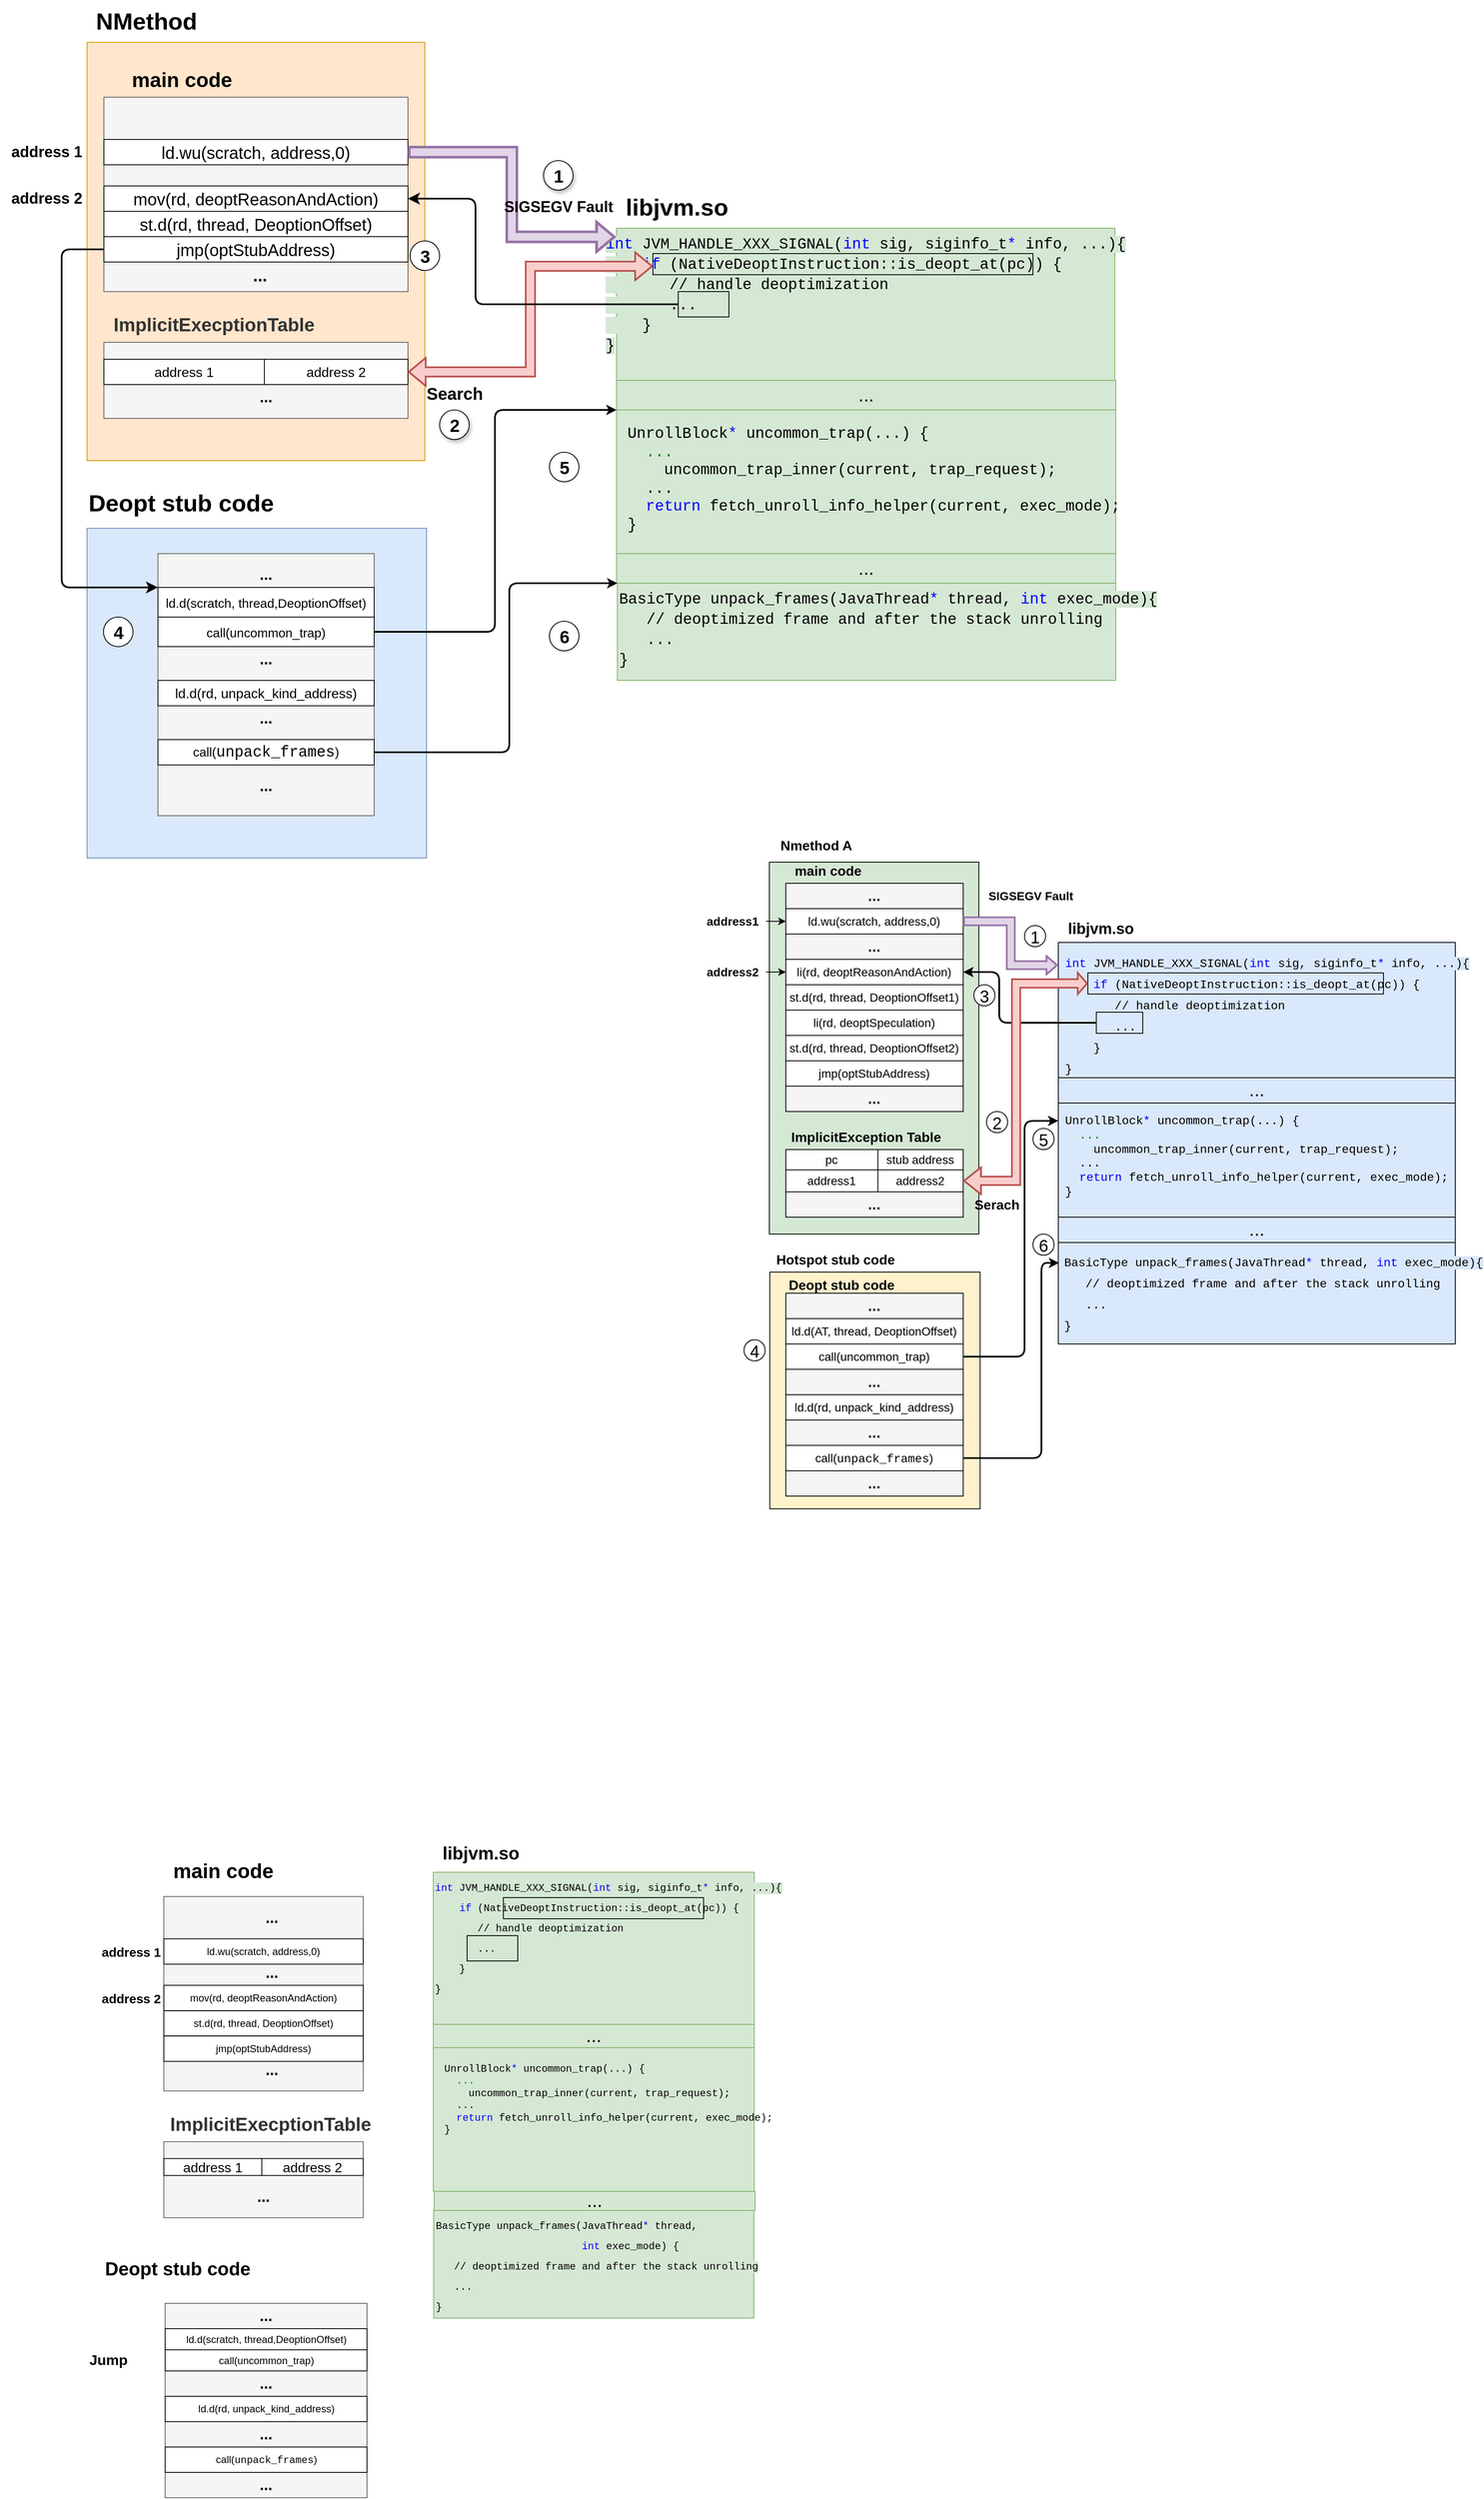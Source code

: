 <mxfile version="26.2.4">
  <diagram name="Page-1" id="BFuxb5KCS-LEvVBP8Yrx">
    <mxGraphModel dx="676" dy="362" grid="1" gridSize="10" guides="1" tooltips="1" connect="1" arrows="1" fold="1" page="1" pageScale="1" pageWidth="827" pageHeight="1169" math="0" shadow="0">
      <root>
        <mxCell id="0" />
        <mxCell id="1" parent="0" />
        <mxCell id="GPDv3OVLn7ujLdmAYbGH-8" value="" style="rounded=0;whiteSpace=wrap;html=1;fillColor=#ffe6cc;strokeColor=#d79b00;" parent="1" vertex="1">
          <mxGeometry x="850" y="235" width="400" height="495" as="geometry" />
        </mxCell>
        <mxCell id="GPDv3OVLn7ujLdmAYbGH-6" value="" style="rounded=0;whiteSpace=wrap;html=1;fillColor=#f5f5f5;fontColor=#333333;strokeColor=#666666;" parent="1" vertex="1">
          <mxGeometry x="870" y="300" width="360" height="230" as="geometry" />
        </mxCell>
        <mxCell id="GPDv3OVLn7ujLdmAYbGH-1" value="&lt;font style=&quot;font-size: 20px;&quot;&gt;ld.wu(scratch, address,0)&lt;/font&gt;" style="rounded=0;whiteSpace=wrap;html=1;" parent="1" vertex="1">
          <mxGeometry x="870" y="350" width="360" height="30" as="geometry" />
        </mxCell>
        <mxCell id="GPDv3OVLn7ujLdmAYbGH-2" value="&lt;div style=&quot;line-height: 24px;&quot;&gt;&lt;div style=&quot;font-family: Consolas, &amp;quot;Courier New&amp;quot;, monospace; font-size: 18px; white-space: pre; text-align: left;&quot;&gt;&lt;span style=&quot;background-color: light-dark(rgb(213, 232, 212), rgb(18, 18, 18));&quot;&gt;&lt;span style=&quot;color: rgb(0, 0, 255);&quot;&gt;int&lt;/span&gt; JVM_HANDLE_XXX_SIGNAL(&lt;span style=&quot;color: rgb(0, 0, 255);&quot;&gt;int&lt;/span&gt; sig, siginfo_t&lt;span style=&quot;color: rgb(0, 0, 255);&quot;&gt;*&lt;/span&gt; info, ...&lt;span style=&quot;color: light-dark(rgb(0, 0, 0), rgb(255, 255, 255));&quot;&gt;)&lt;/span&gt;&lt;/span&gt;&lt;span style=&quot;background-color: light-dark(rgb(213, 232, 212), rgb(18, 18, 18)); color: light-dark(rgb(0, 0, 0), rgb(255, 255, 255));&quot;&gt;{&lt;/span&gt;&lt;/div&gt;&lt;div style=&quot;font-family: Consolas, &amp;quot;Courier New&amp;quot;, monospace; font-size: 18px; white-space: pre; text-align: left;&quot;&gt;&lt;span style=&quot;background-color: light-dark(rgb(213, 232, 212), rgb(18, 18, 18)); color: light-dark(rgb(0, 0, 0), rgb(255, 255, 255));&quot;&gt;    &lt;/span&gt;&lt;span style=&quot;background-color: light-dark(rgb(213, 232, 212), rgb(237, 237, 237));&quot;&gt;&lt;span style=&quot;color: rgb(0, 0, 255);&quot;&gt;if&lt;/span&gt;&lt;span style=&quot;color: light-dark(rgb(0, 0, 0), rgb(255, 255, 255));&quot;&gt; (NativeDeoptInstruction::is_deopt_at(pc)) {&lt;/span&gt;&lt;/span&gt;&lt;/div&gt;&lt;div style=&quot;font-family: Consolas, &amp;quot;Courier New&amp;quot;, monospace; font-size: 18px; white-space: pre; text-align: left;&quot;&gt;&lt;span style=&quot;background-color: light-dark(rgb(213, 232, 212), rgb(237, 237, 237));&quot;&gt;&lt;span style=&quot;color: light-dark(rgb(0, 0, 0), rgb(255, 255, 255));&quot;&gt;       // handle deoptimization&lt;/span&gt;&lt;/span&gt;&lt;/div&gt;&lt;div style=&quot;line-height: 24px;&quot;&gt;&lt;div style=&quot;font-family: Consolas, &amp;quot;Courier New&amp;quot;, monospace; font-size: 18px; white-space: pre; text-align: left;&quot;&gt;&lt;span style=&quot;background-color: light-dark(rgb(213, 232, 212), rgb(237, 237, 237));&quot;&gt;&amp;nbsp; &amp;nbsp; &amp;nbsp;  ...&lt;/span&gt;&lt;/div&gt;&lt;div style=&quot;text-align: left; font-family: Consolas, &amp;quot;Courier New&amp;quot;, monospace; font-size: 18px; white-space: pre;&quot;&gt;&lt;span style=&quot;background-color: light-dark(rgb(213, 232, 212), rgb(237, 237, 237));&quot;&gt;&amp;nbsp; &amp;nbsp; }&lt;/span&gt;&lt;/div&gt;&lt;/div&gt;&lt;div style=&quot;font-family: Consolas, &amp;quot;Courier New&amp;quot;, monospace; font-size: 18px; white-space: pre; text-align: left;&quot;&gt;&lt;span style=&quot;background-color: light-dark(rgb(213, 232, 212), rgb(18, 18, 18)); color: light-dark(rgb(0, 0, 0), rgb(255, 255, 255));&quot;&gt;}&lt;/span&gt;&lt;/div&gt;&lt;div style=&quot;font-family: Consolas, &amp;quot;Courier New&amp;quot;, monospace; font-size: 18px; white-space: pre; text-align: left;&quot;&gt;&lt;span style=&quot;background-color: light-dark(rgb(213, 232, 212), rgb(18, 18, 18)); color: light-dark(rgb(0, 0, 0), rgb(255, 255, 255));&quot;&gt;&lt;br&gt;&lt;/span&gt;&lt;/div&gt;&lt;/div&gt;" style="rounded=0;whiteSpace=wrap;html=1;fillColor=#d5e8d4;strokeColor=#82b366;" parent="1" vertex="1">
          <mxGeometry x="1477" y="455" width="590" height="180" as="geometry" />
        </mxCell>
        <mxCell id="GPDv3OVLn7ujLdmAYbGH-4" value="&lt;font&gt;&lt;b&gt;libjvm.so&lt;/b&gt;&lt;/font&gt;" style="text;html=1;align=center;verticalAlign=middle;resizable=0;points=[];autosize=1;strokeColor=none;fillColor=none;fontSize=28;" parent="1" vertex="1">
          <mxGeometry x="1478" y="405" width="140" height="50" as="geometry" />
        </mxCell>
        <mxCell id="GPDv3OVLn7ujLdmAYbGH-7" value="&lt;b&gt;&lt;font style=&quot;font-size: 28px;&quot;&gt;NMethod&lt;/font&gt;&lt;/b&gt;" style="text;html=1;align=center;verticalAlign=middle;resizable=0;points=[];autosize=1;strokeColor=none;fillColor=none;" parent="1" vertex="1">
          <mxGeometry x="850" y="185" width="140" height="50" as="geometry" />
        </mxCell>
        <mxCell id="GPDv3OVLn7ujLdmAYbGH-9" value="&lt;b&gt;&lt;font style=&quot;font-size: 24px;&quot;&gt;main code&lt;/font&gt;&lt;/b&gt;" style="text;html=1;align=center;verticalAlign=middle;resizable=0;points=[];autosize=1;strokeColor=none;fillColor=none;" parent="1" vertex="1">
          <mxGeometry x="892" y="260" width="140" height="40" as="geometry" />
        </mxCell>
        <mxCell id="GPDv3OVLn7ujLdmAYbGH-10" value="&lt;font&gt;st.d(rd, thread, DeoptionOffset)&lt;/font&gt;" style="rounded=0;whiteSpace=wrap;html=1;fontSize=20;" parent="1" vertex="1">
          <mxGeometry x="870" y="435" width="360" height="30" as="geometry" />
        </mxCell>
        <mxCell id="GPDv3OVLn7ujLdmAYbGH-11" value="&lt;font&gt;mov(rd, deoptReasonAndAction)&lt;/font&gt;" style="rounded=0;whiteSpace=wrap;html=1;fontSize=20;" parent="1" vertex="1">
          <mxGeometry x="870" y="405" width="360" height="30" as="geometry" />
        </mxCell>
        <mxCell id="GPDv3OVLn7ujLdmAYbGH-12" value="&lt;font&gt;jmp(optStubAddress)&lt;/font&gt;" style="rounded=0;whiteSpace=wrap;html=1;fontSize=20;" parent="1" vertex="1">
          <mxGeometry x="870" y="465" width="360" height="30" as="geometry" />
        </mxCell>
        <mxCell id="GPDv3OVLn7ujLdmAYbGH-15" value="&lt;b&gt;&lt;font style=&quot;font-size: 20px;&quot;&gt;...&lt;/font&gt;&lt;/b&gt;" style="text;html=1;align=center;verticalAlign=middle;whiteSpace=wrap;rounded=0;" parent="1" vertex="1">
          <mxGeometry x="1025" y="495" width="60" height="30" as="geometry" />
        </mxCell>
        <mxCell id="GPDv3OVLn7ujLdmAYbGH-48" value="&lt;b&gt;&lt;font style=&quot;font-size: 18px;&quot;&gt;address 1&lt;/font&gt;&lt;/b&gt;" style="text;html=1;align=center;verticalAlign=middle;resizable=0;points=[];autosize=1;strokeColor=none;fillColor=none;" parent="1" vertex="1">
          <mxGeometry x="747" y="345" width="110" height="40" as="geometry" />
        </mxCell>
        <mxCell id="GPDv3OVLn7ujLdmAYbGH-49" value="&lt;b&gt;&lt;font style=&quot;font-size: 18px;&quot;&gt;address 2&lt;/font&gt;&lt;/b&gt;" style="text;html=1;align=center;verticalAlign=middle;resizable=0;points=[];autosize=1;strokeColor=none;fillColor=none;" parent="1" vertex="1">
          <mxGeometry x="747" y="400" width="110" height="40" as="geometry" />
        </mxCell>
        <mxCell id="GPDv3OVLn7ujLdmAYbGH-60" value="" style="rounded=0;whiteSpace=wrap;html=1;fillColor=#f5f5f5;fontColor=#333333;strokeColor=#666666;" parent="1" vertex="1">
          <mxGeometry x="870" y="590" width="360" height="90" as="geometry" />
        </mxCell>
        <mxCell id="GPDv3OVLn7ujLdmAYbGH-61" value="&lt;font style=&quot;font-size: 16px;&quot;&gt;address 1&lt;/font&gt;" style="rounded=0;whiteSpace=wrap;html=1;" parent="1" vertex="1">
          <mxGeometry x="870" y="610" width="190" height="30" as="geometry" />
        </mxCell>
        <mxCell id="GPDv3OVLn7ujLdmAYbGH-62" value="&lt;span style=&quot;color: rgb(51, 51, 51); font-weight: 700;&quot;&gt;&lt;font style=&quot;font-size: 22px;&quot;&gt;ImplicitExecptionTable&lt;/font&gt;&lt;/span&gt;" style="text;html=1;align=center;verticalAlign=middle;resizable=0;points=[];autosize=1;strokeColor=none;fillColor=none;" parent="1" vertex="1">
          <mxGeometry x="870" y="550" width="260" height="40" as="geometry" />
        </mxCell>
        <mxCell id="GPDv3OVLn7ujLdmAYbGH-67" value="&lt;b&gt;&lt;font style=&quot;font-size: 18px;&quot;&gt;...&lt;/font&gt;&lt;/b&gt;" style="text;html=1;align=center;verticalAlign=middle;whiteSpace=wrap;rounded=0;" parent="1" vertex="1">
          <mxGeometry x="1032" y="640" width="60" height="30" as="geometry" />
        </mxCell>
        <mxCell id="GPDv3OVLn7ujLdmAYbGH-69" value="&lt;font style=&quot;font-size: 16px;&quot;&gt;address 2&lt;/font&gt;" style="rounded=0;whiteSpace=wrap;html=1;" parent="1" vertex="1">
          <mxGeometry x="1060" y="610" width="170" height="30" as="geometry" />
        </mxCell>
        <mxCell id="GPDv3OVLn7ujLdmAYbGH-71" value="" style="rounded=0;whiteSpace=wrap;html=1;fillColor=#dae8fc;strokeColor=#6c8ebf;" parent="1" vertex="1">
          <mxGeometry x="850" y="810" width="402" height="390" as="geometry" />
        </mxCell>
        <mxCell id="GPDv3OVLn7ujLdmAYbGH-72" value="&lt;b&gt;&lt;font style=&quot;font-size: 28px;&quot;&gt;Deopt stub code&lt;/font&gt;&lt;/b&gt;" style="text;html=1;align=center;verticalAlign=middle;resizable=0;points=[];autosize=1;strokeColor=none;fillColor=none;" parent="1" vertex="1">
          <mxGeometry x="841" y="755" width="240" height="50" as="geometry" />
        </mxCell>
        <mxCell id="GPDv3OVLn7ujLdmAYbGH-73" value="&lt;font style=&quot;font-size: 22px;&quot;&gt;...&lt;/font&gt;" style="rounded=0;whiteSpace=wrap;html=1;fillColor=#d5e8d4;strokeColor=#82b366;" parent="1" vertex="1">
          <mxGeometry x="1477" y="635" width="591" height="35" as="geometry" />
        </mxCell>
        <mxCell id="GPDv3OVLn7ujLdmAYbGH-76" value="&lt;div style=&quot;forced-color-adjust: none; color: rgb(0, 0, 0); font-family: Consolas, &amp;quot;Courier New&amp;quot;, monospace; font-size: 18px; font-style: normal; font-variant-ligatures: normal; font-variant-caps: normal; font-weight: 400; letter-spacing: normal; orphans: 2; text-align: left; text-indent: 0px; text-transform: none; widows: 2; word-spacing: 0px; -webkit-text-stroke-width: 0px; white-space: pre; text-decoration-thickness: initial; text-decoration-style: initial; text-decoration-color: initial;&quot;&gt;UnrollBlock&lt;span style=&quot;forced-color-adjust: none; color: rgb(0, 0, 255);&quot;&gt;*&lt;/span&gt; uncommon_trap(...) {&lt;/div&gt;&lt;div style=&quot;forced-color-adjust: none; color: rgb(0, 0, 0); font-family: Consolas, &amp;quot;Courier New&amp;quot;, monospace; font-size: 18px; font-style: normal; font-variant-ligatures: normal; font-variant-caps: normal; font-weight: 400; letter-spacing: normal; orphans: 2; text-align: left; text-indent: 0px; text-transform: none; widows: 2; word-spacing: 0px; -webkit-text-stroke-width: 0px; white-space: pre; text-decoration-thickness: initial; text-decoration-style: initial; text-decoration-color: initial;&quot;&gt;&lt;span style=&quot;forced-color-adjust: none; color: rgb(0, 128, 0);&quot;&gt;&amp;nbsp; ...&lt;/span&gt;&lt;/div&gt;&lt;div style=&quot;forced-color-adjust: none; color: rgb(0, 0, 0); font-family: Consolas, &amp;quot;Courier New&amp;quot;, monospace; font-size: 18px; font-style: normal; font-variant-ligatures: normal; font-variant-caps: normal; font-weight: 400; letter-spacing: normal; orphans: 2; text-align: left; text-indent: 0px; text-transform: none; widows: 2; word-spacing: 0px; -webkit-text-stroke-width: 0px; white-space: pre; text-decoration-thickness: initial; text-decoration-style: initial; text-decoration-color: initial;&quot;&gt;&amp;nbsp; &amp;nbsp; uncommon_trap_inner(current, trap_request);&lt;/div&gt;&lt;div style=&quot;forced-color-adjust: none; color: rgb(0, 0, 0); font-family: Consolas, &amp;quot;Courier New&amp;quot;, monospace; font-size: 18px; font-style: normal; font-variant-ligatures: normal; font-variant-caps: normal; font-weight: 400; letter-spacing: normal; orphans: 2; text-align: left; text-indent: 0px; text-transform: none; widows: 2; word-spacing: 0px; -webkit-text-stroke-width: 0px; white-space: pre; text-decoration-thickness: initial; text-decoration-style: initial; text-decoration-color: initial;&quot;&gt;&amp;nbsp; ...&lt;/div&gt;&lt;div style=&quot;forced-color-adjust: none; color: rgb(0, 0, 0); font-family: Consolas, &amp;quot;Courier New&amp;quot;, monospace; font-size: 18px; font-style: normal; font-variant-ligatures: normal; font-variant-caps: normal; font-weight: 400; letter-spacing: normal; orphans: 2; text-align: left; text-indent: 0px; text-transform: none; widows: 2; word-spacing: 0px; -webkit-text-stroke-width: 0px; white-space: pre; text-decoration-thickness: initial; text-decoration-style: initial; text-decoration-color: initial;&quot;&gt;&amp;nbsp; &lt;span style=&quot;forced-color-adjust: none; color: rgb(0, 0, 255);&quot;&gt;return&lt;/span&gt; fetch_unroll_info_helper(current, exec_mode);&lt;/div&gt;&lt;div style=&quot;forced-color-adjust: none; color: rgb(0, 0, 0); font-family: Consolas, &amp;quot;Courier New&amp;quot;, monospace; font-size: 18px; font-style: normal; font-variant-ligatures: normal; font-variant-caps: normal; font-weight: 400; letter-spacing: normal; orphans: 2; text-align: left; text-indent: 0px; text-transform: none; widows: 2; word-spacing: 0px; -webkit-text-stroke-width: 0px; white-space: pre; text-decoration-thickness: initial; text-decoration-style: initial; text-decoration-color: initial;&quot;&gt;}&lt;/div&gt;" style="text;whiteSpace=wrap;html=1;fillColor=#d5e8d4;strokeColor=#82b366;spacing=13;" parent="1" vertex="1">
          <mxGeometry x="1477" y="670" width="591" height="170" as="geometry" />
        </mxCell>
        <mxCell id="GPDv3OVLn7ujLdmAYbGH-77" value="&lt;span style=&quot;font-size: 22px;&quot;&gt;...&lt;/span&gt;" style="rounded=0;whiteSpace=wrap;html=1;fillColor=#d5e8d4;strokeColor=#82b366;" parent="1" vertex="1">
          <mxGeometry x="1477" y="840" width="591" height="35" as="geometry" />
        </mxCell>
        <mxCell id="GPDv3OVLn7ujLdmAYbGH-79" value="&lt;div style=&quot;font-family: Consolas, &amp;quot;Courier New&amp;quot;, monospace; font-weight: normal; font-size: 18px; line-height: 24px; white-space: pre;&quot;&gt;&lt;div style=&quot;color: light-dark(rgb(0, 0, 0), rgb(237, 237, 237));&quot;&gt;&lt;span style=&quot;background-color: light-dark(rgb(213, 232, 212), rgb(18, 18, 18));&quot;&gt;&lt;span style=&quot;color: rgb(0, 0, 0);&quot;&gt;BasicType unpack_frames(JavaThread&lt;/span&gt;&lt;span style=&quot;color: rgb(0, 0, 255);&quot;&gt;*&lt;/span&gt;&lt;span style=&quot;color: rgb(0, 0, 0);&quot;&gt; thread, &lt;/span&gt;&lt;span style=&quot;color: rgb(0, 0, 255);&quot;&gt;int&lt;/span&gt;&lt;span style=&quot;color: rgb(0, 0, 0);&quot;&gt; exec_mode){&lt;/span&gt;&lt;/span&gt;&lt;/div&gt;&lt;div style=&quot;&quot;&gt;&lt;span style=&quot;color: light-dark(rgb(0, 0, 0), rgb(237, 237, 237)); background-color: light-dark(rgb(213, 232, 212), rgb(18, 18, 18));&quot;&gt;&lt;span style=&quot;color: rgb(0, 0, 0);&quot;&gt;   // &lt;/span&gt;&lt;/span&gt;&lt;span style=&quot;background-color: light-dark(rgb(213, 232, 212), rgb(18, 18, 18));&quot;&gt;&lt;font style=&quot;color: rgb(0, 0, 0);&quot;&gt;deoptimized frame and after the stack unrolling&lt;/font&gt;&lt;/span&gt;&lt;/div&gt;&lt;div style=&quot;color: light-dark(rgb(0, 0, 0), rgb(237, 237, 237));&quot;&gt;&lt;span style=&quot;background-color: light-dark(rgb(213, 232, 212), rgb(18, 18, 18));&quot;&gt;&lt;span style=&quot;color: rgb(0, 0, 0);&quot;&gt;   ...&lt;/span&gt;&lt;/span&gt;&lt;/div&gt;&lt;div style=&quot;color: light-dark(rgb(0, 0, 0), rgb(237, 237, 237));&quot;&gt;&lt;span style=&quot;background-color: light-dark(rgb(213, 232, 212), rgb(18, 18, 18));&quot;&gt;&lt;span style=&quot;color: rgb(0, 0, 0);&quot;&gt;}&lt;/span&gt;&lt;/span&gt;&lt;/div&gt;&lt;/div&gt;" style="text;whiteSpace=wrap;html=1;fillColor=#d5e8d4;strokeColor=#82b366;" parent="1" vertex="1">
          <mxGeometry x="1478" y="875" width="590" height="115" as="geometry" />
        </mxCell>
        <mxCell id="GPDv3OVLn7ujLdmAYbGH-83" value="" style="rounded=0;whiteSpace=wrap;html=1;fillColor=#f5f5f5;fontColor=#333333;strokeColor=#666666;" parent="1" vertex="1">
          <mxGeometry x="934" y="840" width="256" height="310" as="geometry" />
        </mxCell>
        <mxCell id="GPDv3OVLn7ujLdmAYbGH-84" value="&lt;font style=&quot;font-size: 15px;&quot;&gt;ld.d(scratch, thread,DeoptionOffset)&lt;/font&gt;" style="rounded=0;whiteSpace=wrap;html=1;" parent="1" vertex="1">
          <mxGeometry x="934" y="880" width="256" height="35" as="geometry" />
        </mxCell>
        <mxCell id="GPDv3OVLn7ujLdmAYbGH-86" value="&lt;font style=&quot;font-size: 16px;&quot;&gt;ld.d(rd, unpack_kind_address)&lt;/font&gt;" style="rounded=0;whiteSpace=wrap;html=1;" parent="1" vertex="1">
          <mxGeometry x="934" y="990" width="256" height="30" as="geometry" />
        </mxCell>
        <mxCell id="GPDv3OVLn7ujLdmAYbGH-112" style="edgeStyle=orthogonalEdgeStyle;rounded=1;orthogonalLoop=1;jettySize=auto;html=1;entryX=0;entryY=0;entryDx=0;entryDy=0;strokeWidth=2;curved=0;" parent="1" source="GPDv3OVLn7ujLdmAYbGH-87" target="GPDv3OVLn7ujLdmAYbGH-79" edge="1">
          <mxGeometry relative="1" as="geometry">
            <Array as="points">
              <mxPoint x="1350" y="1075" />
              <mxPoint x="1350" y="875" />
            </Array>
          </mxGeometry>
        </mxCell>
        <mxCell id="GPDv3OVLn7ujLdmAYbGH-87" value="&lt;span style=&quot;font-size: 15px;&quot;&gt;call(&lt;/span&gt;&lt;span style=&quot;background-color: rgb(255, 255, 255); font-family: Consolas, &amp;quot;Courier New&amp;quot;, monospace; font-size: 18px; white-space: pre; color: light-dark(rgb(0, 0, 0), rgb(255, 255, 255));&quot;&gt;unpack_frames&lt;/span&gt;&lt;span style=&quot;font-size: 15px; background-color: transparent; color: light-dark(rgb(0, 0, 0), rgb(255, 255, 255));&quot;&gt;)&lt;/span&gt;" style="rounded=0;whiteSpace=wrap;html=1;" parent="1" vertex="1">
          <mxGeometry x="934" y="1060" width="256" height="30" as="geometry" />
        </mxCell>
        <mxCell id="GPDv3OVLn7ujLdmAYbGH-88" value="&lt;b&gt;&lt;font style=&quot;font-size: 18px;&quot;&gt;...&lt;/font&gt;&lt;/b&gt;" style="text;html=1;align=center;verticalAlign=middle;whiteSpace=wrap;rounded=0;" parent="1" vertex="1">
          <mxGeometry x="1032" y="850" width="60" height="30" as="geometry" />
        </mxCell>
        <mxCell id="GPDv3OVLn7ujLdmAYbGH-89" value="&lt;b&gt;&lt;font style=&quot;font-size: 18px;&quot;&gt;...&lt;/font&gt;&lt;/b&gt;" style="text;html=1;align=center;verticalAlign=middle;whiteSpace=wrap;rounded=0;" parent="1" vertex="1">
          <mxGeometry x="1032" y="950" width="60" height="30" as="geometry" />
        </mxCell>
        <mxCell id="GPDv3OVLn7ujLdmAYbGH-90" value="&lt;b&gt;&lt;font style=&quot;font-size: 18px;&quot;&gt;...&lt;/font&gt;&lt;/b&gt;" style="text;html=1;align=center;verticalAlign=middle;whiteSpace=wrap;rounded=0;" parent="1" vertex="1">
          <mxGeometry x="1032" y="1020" width="60" height="30" as="geometry" />
        </mxCell>
        <mxCell id="GPDv3OVLn7ujLdmAYbGH-108" style="edgeStyle=orthogonalEdgeStyle;rounded=1;orthogonalLoop=1;jettySize=auto;html=1;entryX=0;entryY=0;entryDx=0;entryDy=0;strokeWidth=2;curved=0;" parent="1" source="GPDv3OVLn7ujLdmAYbGH-95" target="GPDv3OVLn7ujLdmAYbGH-76" edge="1">
          <mxGeometry relative="1" as="geometry">
            <Array as="points">
              <mxPoint x="1333" y="933" />
              <mxPoint x="1333" y="670" />
            </Array>
          </mxGeometry>
        </mxCell>
        <mxCell id="GPDv3OVLn7ujLdmAYbGH-95" value="&lt;font style=&quot;font-size: 15px;&quot;&gt;call(uncommon_trap)&lt;/font&gt;" style="rounded=0;whiteSpace=wrap;html=1;" parent="1" vertex="1">
          <mxGeometry x="934" y="915" width="256" height="35" as="geometry" />
        </mxCell>
        <mxCell id="GPDv3OVLn7ujLdmAYbGH-96" value="&lt;b&gt;&lt;font style=&quot;font-size: 18px;&quot;&gt;...&lt;/font&gt;&lt;/b&gt;" style="text;html=1;align=center;verticalAlign=middle;whiteSpace=wrap;rounded=0;" parent="1" vertex="1">
          <mxGeometry x="1032" y="1100" width="60" height="30" as="geometry" />
        </mxCell>
        <mxCell id="GPDv3OVLn7ujLdmAYbGH-97" value="" style="edgeStyle=elbowEdgeStyle;elbow=horizontal;endArrow=classic;html=1;curved=0;rounded=0;exitX=1;exitY=0.5;exitDx=0;exitDy=0;entryX=-0.002;entryY=0.057;entryDx=0;entryDy=0;entryPerimeter=0;shape=flexArrow;fillColor=#e1d5e7;strokeColor=#9673a6;strokeWidth=3;" parent="1" source="GPDv3OVLn7ujLdmAYbGH-1" target="GPDv3OVLn7ujLdmAYbGH-2" edge="1">
          <mxGeometry width="50" height="50" relative="1" as="geometry">
            <mxPoint x="1470" y="270" as="sourcePoint" />
            <mxPoint x="1440" y="520" as="targetPoint" />
          </mxGeometry>
        </mxCell>
        <mxCell id="GPDv3OVLn7ujLdmAYbGH-100" value="&lt;font face=&quot;Helvetica&quot; style=&quot;font-size: 18px;&quot;&gt;&lt;b style=&quot;&quot;&gt;SIGSEGV Fault&lt;/b&gt;&lt;/font&gt;" style="text;html=1;align=center;verticalAlign=middle;resizable=0;points=[];autosize=1;strokeColor=none;fillColor=none;" parent="1" vertex="1">
          <mxGeometry x="1333" y="410" width="150" height="40" as="geometry" />
        </mxCell>
        <mxCell id="GPDv3OVLn7ujLdmAYbGH-102" value="" style="edgeStyle=elbowEdgeStyle;elbow=horizontal;endArrow=classic;html=1;curved=0;rounded=0;exitX=1;exitY=0.5;exitDx=0;exitDy=0;startArrow=classic;startFill=1;shape=flexArrow;strokeWidth=2;fillColor=#f8cecc;strokeColor=#b85450;entryX=0;entryY=0.6;entryDx=0;entryDy=0;entryPerimeter=0;" parent="1" source="GPDv3OVLn7ujLdmAYbGH-69" target="GPDv3OVLn7ujLdmAYbGH-104" edge="1">
          <mxGeometry width="50" height="50" relative="1" as="geometry">
            <mxPoint x="1350" y="595" as="sourcePoint" />
            <mxPoint x="1510" y="510" as="targetPoint" />
          </mxGeometry>
        </mxCell>
        <mxCell id="GPDv3OVLn7ujLdmAYbGH-104" value="" style="rounded=0;whiteSpace=wrap;html=1;fillColor=none;" parent="1" vertex="1">
          <mxGeometry x="1520" y="485" width="450" height="25" as="geometry" />
        </mxCell>
        <mxCell id="GPDv3OVLn7ujLdmAYbGH-105" value="" style="rounded=0;whiteSpace=wrap;html=1;fillColor=none;" parent="1" vertex="1">
          <mxGeometry x="1550" y="530" width="60" height="30" as="geometry" />
        </mxCell>
        <mxCell id="GPDv3OVLn7ujLdmAYbGH-106" value="" style="edgeStyle=elbowEdgeStyle;elbow=horizontal;endArrow=classic;html=1;curved=0;rounded=1;endSize=8;startSize=8;exitX=0;exitY=0.5;exitDx=0;exitDy=0;strokeWidth=2;" parent="1" source="GPDv3OVLn7ujLdmAYbGH-105" edge="1">
          <mxGeometry width="50" height="50" relative="1" as="geometry">
            <mxPoint x="1500" y="545" as="sourcePoint" />
            <mxPoint x="1230" y="420" as="targetPoint" />
            <Array as="points">
              <mxPoint x="1310" y="480" />
            </Array>
          </mxGeometry>
        </mxCell>
        <mxCell id="GPDv3OVLn7ujLdmAYbGH-107" value="" style="edgeStyle=elbowEdgeStyle;elbow=vertical;endArrow=classic;html=1;curved=0;rounded=1;endSize=8;startSize=8;exitX=0;exitY=0.5;exitDx=0;exitDy=0;entryX=0;entryY=0;entryDx=0;entryDy=0;strokeWidth=2;" parent="1" source="GPDv3OVLn7ujLdmAYbGH-12" target="GPDv3OVLn7ujLdmAYbGH-84" edge="1">
          <mxGeometry width="50" height="50" relative="1" as="geometry">
            <mxPoint x="710" y="540" as="sourcePoint" />
            <mxPoint x="660" y="670" as="targetPoint" />
            <Array as="points">
              <mxPoint x="820" y="680" />
            </Array>
          </mxGeometry>
        </mxCell>
        <mxCell id="GPDv3OVLn7ujLdmAYbGH-114" value="&lt;b&gt;&lt;font&gt;Search&lt;/font&gt;&lt;/b&gt;" style="text;html=1;align=center;verticalAlign=middle;resizable=0;points=[];autosize=1;strokeColor=none;fillColor=none;fontSize=20;" parent="1" vertex="1">
          <mxGeometry x="1240" y="630" width="90" height="40" as="geometry" />
        </mxCell>
        <mxCell id="Ckssh7nrEe2KPy_eprfl-3" value="" style="rounded=0;whiteSpace=wrap;html=1;fillColor=#f5f5f5;fontColor=#333333;strokeColor=#666666;" parent="1" vertex="1">
          <mxGeometry x="941" y="2428.75" width="236" height="230" as="geometry" />
        </mxCell>
        <mxCell id="Ckssh7nrEe2KPy_eprfl-4" value="&lt;font&gt;ld.wu(scratch, address,0)&lt;/font&gt;" style="rounded=0;whiteSpace=wrap;html=1;" parent="1" vertex="1">
          <mxGeometry x="941" y="2478.75" width="236" height="30" as="geometry" />
        </mxCell>
        <mxCell id="Ckssh7nrEe2KPy_eprfl-5" value="&lt;div style=&quot;line-height: 24px;&quot;&gt;&lt;div style=&quot;font-family: Consolas, &amp;quot;Courier New&amp;quot;, monospace; white-space: pre;&quot;&gt;&lt;font&gt;&lt;span style=&quot;background-color: light-dark(rgb(213, 232, 212), rgb(18, 18, 18));&quot;&gt;&lt;span style=&quot;color: rgb(0, 0, 255);&quot;&gt;int&lt;/span&gt; JVM_HANDLE_XXX_SIGNAL(&lt;span style=&quot;color: rgb(0, 0, 255);&quot;&gt;int&lt;/span&gt; sig, siginfo_t&lt;span style=&quot;color: rgb(0, 0, 255);&quot;&gt;*&lt;/span&gt; info, ...&lt;span style=&quot;color: light-dark(rgb(0, 0, 0), rgb(255, 255, 255));&quot;&gt;)&lt;/span&gt;&lt;/span&gt;&lt;span style=&quot;background-color: light-dark(rgb(213, 232, 212), rgb(18, 18, 18)); color: light-dark(rgb(0, 0, 0), rgb(255, 255, 255));&quot;&gt;{&lt;/span&gt;&lt;/font&gt;&lt;/div&gt;&lt;div style=&quot;font-family: Consolas, &amp;quot;Courier New&amp;quot;, monospace; white-space: pre;&quot;&gt;&lt;font&gt;&lt;span style=&quot;background-color: light-dark(rgb(213, 232, 212), rgb(18, 18, 18)); color: light-dark(rgb(0, 0, 0), rgb(255, 255, 255));&quot;&gt;    &lt;/span&gt;&lt;span style=&quot;background-color: light-dark(rgb(213, 232, 212), rgb(237, 237, 237));&quot;&gt;&lt;span style=&quot;color: rgb(0, 0, 255);&quot;&gt;if&lt;/span&gt;&lt;span style=&quot;color: light-dark(rgb(0, 0, 0), rgb(255, 255, 255));&quot;&gt; (NativeDeoptInstruction::is_deopt_at(pc)) {&lt;/span&gt;&lt;/span&gt;&lt;/font&gt;&lt;/div&gt;&lt;div style=&quot;font-family: Consolas, &amp;quot;Courier New&amp;quot;, monospace; white-space: pre;&quot;&gt;&lt;span style=&quot;background-color: light-dark(rgb(213, 232, 212), rgb(237, 237, 237));&quot;&gt;&lt;span style=&quot;color: light-dark(rgb(0, 0, 0), rgb(255, 255, 255));&quot;&gt;&lt;font&gt;       // handle deoptimization&lt;/font&gt;&lt;/span&gt;&lt;/span&gt;&lt;/div&gt;&lt;div style=&quot;line-height: 24px;&quot;&gt;&lt;div style=&quot;font-family: Consolas, &amp;quot;Courier New&amp;quot;, monospace; white-space: pre;&quot;&gt;&lt;span style=&quot;background-color: light-dark(rgb(213, 232, 212), rgb(237, 237, 237));&quot;&gt;&lt;font&gt;&amp;nbsp; &amp;nbsp; &amp;nbsp;  ...&lt;/font&gt;&lt;/span&gt;&lt;/div&gt;&lt;div style=&quot;font-family: Consolas, &amp;quot;Courier New&amp;quot;, monospace; white-space: pre;&quot;&gt;&lt;span style=&quot;background-color: light-dark(rgb(213, 232, 212), rgb(237, 237, 237));&quot;&gt;&lt;font&gt;&amp;nbsp; &amp;nbsp; }&lt;/font&gt;&lt;/span&gt;&lt;/div&gt;&lt;/div&gt;&lt;div style=&quot;font-family: Consolas, &amp;quot;Courier New&amp;quot;, monospace; white-space: pre;&quot;&gt;&lt;span style=&quot;background-color: light-dark(rgb(213, 232, 212), rgb(18, 18, 18)); color: light-dark(rgb(0, 0, 0), rgb(255, 255, 255));&quot;&gt;&lt;font&gt;}&lt;/font&gt;&lt;/span&gt;&lt;/div&gt;&lt;div style=&quot;font-family: Consolas, &amp;quot;Courier New&amp;quot;, monospace; font-size: 18px; white-space: pre;&quot;&gt;&lt;span style=&quot;background-color: light-dark(rgb(213, 232, 212), rgb(18, 18, 18)); color: light-dark(rgb(0, 0, 0), rgb(255, 255, 255));&quot;&gt;&lt;br&gt;&lt;/span&gt;&lt;/div&gt;&lt;/div&gt;" style="rounded=0;whiteSpace=wrap;html=1;fillColor=#d5e8d4;strokeColor=#82b366;align=left;" parent="1" vertex="1">
          <mxGeometry x="1260" y="2400" width="380" height="180" as="geometry" />
        </mxCell>
        <mxCell id="Ckssh7nrEe2KPy_eprfl-6" value="&lt;font style=&quot;font-size: 21px;&quot;&gt;&lt;b style=&quot;&quot;&gt;libjvm.so&lt;/b&gt;&lt;/font&gt;" style="text;html=1;align=center;verticalAlign=middle;resizable=0;points=[];autosize=1;strokeColor=none;fillColor=none;fontSize=28;" parent="1" vertex="1">
          <mxGeometry x="1261" y="2350" width="110" height="50" as="geometry" />
        </mxCell>
        <mxCell id="Ckssh7nrEe2KPy_eprfl-8" value="&lt;b&gt;&lt;font style=&quot;font-size: 24px;&quot;&gt;main code&lt;/font&gt;&lt;/b&gt;" style="text;html=1;align=center;verticalAlign=middle;resizable=0;points=[];autosize=1;strokeColor=none;fillColor=none;" parent="1" vertex="1">
          <mxGeometry x="941" y="2378.75" width="140" height="40" as="geometry" />
        </mxCell>
        <mxCell id="Ckssh7nrEe2KPy_eprfl-9" value="&lt;font&gt;st.d(rd, thread, DeoptionOffset)&lt;/font&gt;" style="rounded=0;whiteSpace=wrap;html=1;" parent="1" vertex="1">
          <mxGeometry x="941" y="2563.75" width="236" height="30" as="geometry" />
        </mxCell>
        <mxCell id="Ckssh7nrEe2KPy_eprfl-10" value="&lt;font&gt;mov(rd, deoptReasonAndAction)&lt;/font&gt;" style="rounded=0;whiteSpace=wrap;html=1;" parent="1" vertex="1">
          <mxGeometry x="941" y="2533.75" width="236" height="30" as="geometry" />
        </mxCell>
        <mxCell id="Ckssh7nrEe2KPy_eprfl-11" value="&lt;font&gt;jmp(optStubAddress)&lt;/font&gt;" style="rounded=0;whiteSpace=wrap;html=1;" parent="1" vertex="1">
          <mxGeometry x="941" y="2593.75" width="236" height="30" as="geometry" />
        </mxCell>
        <mxCell id="Ckssh7nrEe2KPy_eprfl-12" value="&lt;b&gt;&lt;font style=&quot;font-size: 18px;&quot;&gt;...&lt;/font&gt;&lt;/b&gt;" style="text;html=1;align=center;verticalAlign=middle;whiteSpace=wrap;rounded=0;" parent="1" vertex="1">
          <mxGeometry x="1039" y="2438.75" width="60" height="30" as="geometry" />
        </mxCell>
        <mxCell id="Ckssh7nrEe2KPy_eprfl-13" value="&lt;b&gt;&lt;font style=&quot;font-size: 18px;&quot;&gt;...&lt;/font&gt;&lt;/b&gt;" style="text;html=1;align=center;verticalAlign=middle;whiteSpace=wrap;rounded=0;" parent="1" vertex="1">
          <mxGeometry x="1039" y="2503.75" width="60" height="30" as="geometry" />
        </mxCell>
        <mxCell id="Ckssh7nrEe2KPy_eprfl-14" value="&lt;b&gt;&lt;font style=&quot;font-size: 18px;&quot;&gt;...&lt;/font&gt;&lt;/b&gt;" style="text;html=1;align=center;verticalAlign=middle;whiteSpace=wrap;rounded=0;" parent="1" vertex="1">
          <mxGeometry x="1039" y="2618.75" width="60" height="30" as="geometry" />
        </mxCell>
        <mxCell id="Ckssh7nrEe2KPy_eprfl-15" value="&lt;b&gt;&lt;font style=&quot;font-size: 15px;&quot;&gt;address 1&lt;/font&gt;&lt;/b&gt;" style="text;html=1;align=center;verticalAlign=middle;resizable=0;points=[];autosize=1;strokeColor=none;fillColor=none;" parent="1" vertex="1">
          <mxGeometry x="857" y="2478.75" width="90" height="30" as="geometry" />
        </mxCell>
        <mxCell id="Ckssh7nrEe2KPy_eprfl-16" value="&lt;b&gt;&lt;font style=&quot;font-size: 15px;&quot;&gt;address 2&lt;/font&gt;&lt;/b&gt;" style="text;html=1;align=center;verticalAlign=middle;resizable=0;points=[];autosize=1;strokeColor=none;fillColor=none;" parent="1" vertex="1">
          <mxGeometry x="857" y="2533.75" width="90" height="30" as="geometry" />
        </mxCell>
        <mxCell id="Ckssh7nrEe2KPy_eprfl-17" value="" style="rounded=0;whiteSpace=wrap;html=1;fillColor=#f5f5f5;fontColor=#333333;strokeColor=#666666;" parent="1" vertex="1">
          <mxGeometry x="941" y="2718.75" width="236" height="90" as="geometry" />
        </mxCell>
        <mxCell id="Ckssh7nrEe2KPy_eprfl-18" value="&lt;font style=&quot;font-size: 16px;&quot;&gt;address 1&lt;/font&gt;" style="rounded=0;whiteSpace=wrap;html=1;" parent="1" vertex="1">
          <mxGeometry x="941" y="2738.75" width="116" height="20" as="geometry" />
        </mxCell>
        <mxCell id="Ckssh7nrEe2KPy_eprfl-19" value="&lt;span style=&quot;color: rgb(51, 51, 51); font-weight: 700;&quot;&gt;&lt;font style=&quot;font-size: 22px;&quot;&gt;ImplicitExecptionTable&lt;/font&gt;&lt;/span&gt;" style="text;html=1;align=center;verticalAlign=middle;resizable=0;points=[];autosize=1;strokeColor=none;fillColor=none;" parent="1" vertex="1">
          <mxGeometry x="937" y="2678.75" width="260" height="40" as="geometry" />
        </mxCell>
        <mxCell id="Ckssh7nrEe2KPy_eprfl-20" value="&lt;b&gt;&lt;font style=&quot;font-size: 18px;&quot;&gt;...&lt;/font&gt;&lt;/b&gt;" style="text;html=1;align=center;verticalAlign=middle;whiteSpace=wrap;rounded=0;" parent="1" vertex="1">
          <mxGeometry x="1029" y="2768.75" width="60" height="30" as="geometry" />
        </mxCell>
        <mxCell id="Ckssh7nrEe2KPy_eprfl-21" value="&lt;font style=&quot;font-size: 16px;&quot;&gt;address 2&lt;/font&gt;" style="rounded=0;whiteSpace=wrap;html=1;" parent="1" vertex="1">
          <mxGeometry x="1057" y="2738.75" width="120" height="20" as="geometry" />
        </mxCell>
        <mxCell id="Ckssh7nrEe2KPy_eprfl-24" value="&lt;b&gt;&lt;font style=&quot;font-size: 22px;&quot;&gt;Deopt stub code&lt;/font&gt;&lt;/b&gt;" style="text;html=1;align=center;verticalAlign=middle;resizable=0;points=[];autosize=1;strokeColor=none;fillColor=none;" parent="1" vertex="1">
          <mxGeometry x="857" y="2850" width="200" height="40" as="geometry" />
        </mxCell>
        <mxCell id="Ckssh7nrEe2KPy_eprfl-25" value="&lt;font style=&quot;font-size: 22px;&quot;&gt;...&lt;/font&gt;" style="rounded=0;whiteSpace=wrap;html=1;fillColor=#d5e8d4;strokeColor=#82b366;" parent="1" vertex="1">
          <mxGeometry x="1260" y="2580" width="380" height="27.5" as="geometry" />
        </mxCell>
        <mxCell id="Ckssh7nrEe2KPy_eprfl-26" value="&lt;div style=&quot;forced-color-adjust: none; color: rgb(0, 0, 0); font-family: Consolas, &amp;quot;Courier New&amp;quot;, monospace; font-style: normal; font-variant-ligatures: normal; font-variant-caps: normal; font-weight: 400; letter-spacing: normal; orphans: 2; text-align: left; text-indent: 0px; text-transform: none; widows: 2; word-spacing: 0px; -webkit-text-stroke-width: 0px; white-space: pre; text-decoration-thickness: initial; text-decoration-style: initial; text-decoration-color: initial;&quot;&gt;&lt;font&gt;UnrollBlock&lt;span style=&quot;forced-color-adjust: none; color: rgb(0, 0, 255);&quot;&gt;*&lt;/span&gt; uncommon_trap(...) {&lt;/font&gt;&lt;/div&gt;&lt;div style=&quot;forced-color-adjust: none; color: rgb(0, 0, 0); font-family: Consolas, &amp;quot;Courier New&amp;quot;, monospace; font-style: normal; font-variant-ligatures: normal; font-variant-caps: normal; font-weight: 400; letter-spacing: normal; orphans: 2; text-align: left; text-indent: 0px; text-transform: none; widows: 2; word-spacing: 0px; -webkit-text-stroke-width: 0px; white-space: pre; text-decoration-thickness: initial; text-decoration-style: initial; text-decoration-color: initial;&quot;&gt;&lt;span style=&quot;forced-color-adjust: none; color: rgb(0, 128, 0);&quot;&gt;&lt;font&gt;&amp;nbsp; ...&lt;/font&gt;&lt;/span&gt;&lt;/div&gt;&lt;div style=&quot;forced-color-adjust: none; color: rgb(0, 0, 0); font-family: Consolas, &amp;quot;Courier New&amp;quot;, monospace; font-style: normal; font-variant-ligatures: normal; font-variant-caps: normal; font-weight: 400; letter-spacing: normal; orphans: 2; text-align: left; text-indent: 0px; text-transform: none; widows: 2; word-spacing: 0px; -webkit-text-stroke-width: 0px; white-space: pre; text-decoration-thickness: initial; text-decoration-style: initial; text-decoration-color: initial;&quot;&gt;&lt;font&gt;&amp;nbsp; &amp;nbsp; uncommon_trap_inner(current, trap_request);&lt;/font&gt;&lt;/div&gt;&lt;div style=&quot;forced-color-adjust: none; color: rgb(0, 0, 0); font-family: Consolas, &amp;quot;Courier New&amp;quot;, monospace; font-style: normal; font-variant-ligatures: normal; font-variant-caps: normal; font-weight: 400; letter-spacing: normal; orphans: 2; text-align: left; text-indent: 0px; text-transform: none; widows: 2; word-spacing: 0px; -webkit-text-stroke-width: 0px; white-space: pre; text-decoration-thickness: initial; text-decoration-style: initial; text-decoration-color: initial;&quot;&gt;&lt;font&gt;&amp;nbsp; ...&lt;/font&gt;&lt;/div&gt;&lt;div style=&quot;forced-color-adjust: none; color: rgb(0, 0, 0); font-family: Consolas, &amp;quot;Courier New&amp;quot;, monospace; font-style: normal; font-variant-ligatures: normal; font-variant-caps: normal; font-weight: 400; letter-spacing: normal; orphans: 2; text-align: left; text-indent: 0px; text-transform: none; widows: 2; word-spacing: 0px; -webkit-text-stroke-width: 0px; white-space: pre; text-decoration-thickness: initial; text-decoration-style: initial; text-decoration-color: initial;&quot;&gt;&lt;font&gt;&amp;nbsp; &lt;span style=&quot;forced-color-adjust: none; color: rgb(0, 0, 255);&quot;&gt;return&lt;/span&gt; fetch_unroll_info_helper(current, exec_mode);&lt;/font&gt;&lt;/div&gt;&lt;div style=&quot;forced-color-adjust: none; color: rgb(0, 0, 0); font-family: Consolas, &amp;quot;Courier New&amp;quot;, monospace; font-style: normal; font-variant-ligatures: normal; font-variant-caps: normal; font-weight: 400; letter-spacing: normal; orphans: 2; text-align: left; text-indent: 0px; text-transform: none; widows: 2; word-spacing: 0px; -webkit-text-stroke-width: 0px; white-space: pre; text-decoration-thickness: initial; text-decoration-style: initial; text-decoration-color: initial;&quot;&gt;&lt;font&gt;}&lt;/font&gt;&lt;/div&gt;" style="text;whiteSpace=wrap;html=1;fillColor=#d5e8d4;strokeColor=#82b366;spacing=13;" parent="1" vertex="1">
          <mxGeometry x="1260" y="2607.5" width="380" height="170" as="geometry" />
        </mxCell>
        <mxCell id="Ckssh7nrEe2KPy_eprfl-27" value="&lt;span style=&quot;font-size: 22px;&quot;&gt;...&lt;/span&gt;" style="rounded=0;whiteSpace=wrap;html=1;fillColor=#d5e8d4;strokeColor=#82b366;" parent="1" vertex="1">
          <mxGeometry x="1261" y="2777.5" width="380" height="22.5" as="geometry" />
        </mxCell>
        <mxCell id="Ckssh7nrEe2KPy_eprfl-28" value="&lt;div style=&quot;font-family: Consolas, &amp;quot;Courier New&amp;quot;, monospace; font-weight: normal; line-height: 24px; white-space: pre;&quot;&gt;&lt;div style=&quot;color: light-dark(rgb(0, 0, 0), rgb(237, 237, 237));&quot;&gt;&lt;span style=&quot;background-color: light-dark(rgb(213, 232, 212), rgb(18, 18, 18));&quot;&gt;&lt;font&gt;&lt;span style=&quot;color: rgb(0, 0, 0);&quot;&gt;BasicType unpack_frames(JavaThread&lt;/span&gt;&lt;span style=&quot;color: rgb(0, 0, 255);&quot;&gt;*&lt;/span&gt;&lt;span style=&quot;color: rgb(0, 0, 0);&quot;&gt; thread, &lt;br/&gt;&lt;/span&gt;&lt;span style=&quot;color: rgb(0, 0, 255);&quot;&gt;&lt;span style=&quot;white-space: pre;&quot;&gt;&#x9;&lt;/span&gt;&lt;span style=&quot;white-space: pre;&quot;&gt;&#x9;&lt;/span&gt;&lt;span style=&quot;white-space: pre;&quot;&gt;&#x9;&lt;/span&gt;int&lt;/span&gt;&lt;span style=&quot;color: rgb(0, 0, 0);&quot;&gt; exec_mode) {&lt;/span&gt;&lt;/font&gt;&lt;/span&gt;&lt;/div&gt;&lt;div style=&quot;&quot;&gt;&lt;font&gt;&lt;span style=&quot;color: light-dark(rgb(0, 0, 0), rgb(237, 237, 237)); background-color: light-dark(rgb(213, 232, 212), rgb(18, 18, 18));&quot;&gt;&lt;span style=&quot;color: rgb(0, 0, 0);&quot;&gt;   // &lt;/span&gt;&lt;/span&gt;&lt;span style=&quot;background-color: light-dark(rgb(213, 232, 212), rgb(18, 18, 18));&quot;&gt;&lt;font style=&quot;color: rgb(0, 0, 0);&quot;&gt;deoptimized frame and after the stack unrolling&lt;/font&gt;&lt;/span&gt;&lt;/font&gt;&lt;/div&gt;&lt;div style=&quot;color: light-dark(rgb(0, 0, 0), rgb(237, 237, 237));&quot;&gt;&lt;span style=&quot;background-color: light-dark(rgb(213, 232, 212), rgb(18, 18, 18));&quot;&gt;&lt;span style=&quot;color: rgb(0, 0, 0);&quot;&gt;&lt;font&gt;   ...&lt;/font&gt;&lt;/span&gt;&lt;/span&gt;&lt;/div&gt;&lt;div style=&quot;color: light-dark(rgb(0, 0, 0), rgb(237, 237, 237));&quot;&gt;&lt;span style=&quot;background-color: light-dark(rgb(213, 232, 212), rgb(18, 18, 18));&quot;&gt;&lt;span style=&quot;color: rgb(0, 0, 0);&quot;&gt;&lt;font&gt;}&lt;/font&gt;&lt;/span&gt;&lt;/span&gt;&lt;/div&gt;&lt;/div&gt;" style="text;whiteSpace=wrap;html=1;fillColor=#d5e8d4;strokeColor=#82b366;" parent="1" vertex="1">
          <mxGeometry x="1260.5" y="2800" width="379" height="127.5" as="geometry" />
        </mxCell>
        <mxCell id="Ckssh7nrEe2KPy_eprfl-29" value="" style="rounded=0;whiteSpace=wrap;html=1;fillColor=#f5f5f5;fontColor=#333333;strokeColor=#666666;" parent="1" vertex="1">
          <mxGeometry x="942.5" y="2910" width="239" height="230" as="geometry" />
        </mxCell>
        <mxCell id="Ckssh7nrEe2KPy_eprfl-30" value="&lt;font&gt;ld.d(scratch, thread,DeoptionOffset)&lt;/font&gt;" style="rounded=0;whiteSpace=wrap;html=1;" parent="1" vertex="1">
          <mxGeometry x="942.5" y="2940" width="239" height="25" as="geometry" />
        </mxCell>
        <mxCell id="Ckssh7nrEe2KPy_eprfl-31" value="&lt;font&gt;ld.d(rd, unpack_kind_address)&lt;/font&gt;" style="rounded=0;whiteSpace=wrap;html=1;" parent="1" vertex="1">
          <mxGeometry x="942.5" y="3020" width="239" height="30" as="geometry" />
        </mxCell>
        <mxCell id="Ckssh7nrEe2KPy_eprfl-33" value="&lt;font&gt;call(&lt;span style=&quot;background-color: rgb(255, 255, 255); font-family: Consolas, &amp;quot;Courier New&amp;quot;, monospace; white-space: pre; color: light-dark(rgb(0, 0, 0), rgb(255, 255, 255));&quot;&gt;unpack_frames&lt;/span&gt;&lt;span style=&quot;background-color: transparent; color: light-dark(rgb(0, 0, 0), rgb(255, 255, 255));&quot;&gt;)&lt;/span&gt;&lt;/font&gt;" style="rounded=0;whiteSpace=wrap;html=1;" parent="1" vertex="1">
          <mxGeometry x="942.5" y="3080" width="239" height="30" as="geometry" />
        </mxCell>
        <mxCell id="Ckssh7nrEe2KPy_eprfl-34" value="&lt;b&gt;&lt;font style=&quot;font-size: 18px;&quot;&gt;...&lt;/font&gt;&lt;/b&gt;" style="text;html=1;align=center;verticalAlign=middle;whiteSpace=wrap;rounded=0;" parent="1" vertex="1">
          <mxGeometry x="1032" y="2910" width="60" height="30" as="geometry" />
        </mxCell>
        <mxCell id="Ckssh7nrEe2KPy_eprfl-35" value="&lt;b&gt;&lt;font style=&quot;font-size: 18px;&quot;&gt;...&lt;/font&gt;&lt;/b&gt;" style="text;html=1;align=center;verticalAlign=middle;whiteSpace=wrap;rounded=0;" parent="1" vertex="1">
          <mxGeometry x="1032" y="2990" width="60" height="30" as="geometry" />
        </mxCell>
        <mxCell id="Ckssh7nrEe2KPy_eprfl-36" value="&lt;b&gt;&lt;font style=&quot;font-size: 18px;&quot;&gt;...&lt;/font&gt;&lt;/b&gt;" style="text;html=1;align=center;verticalAlign=middle;whiteSpace=wrap;rounded=0;" parent="1" vertex="1">
          <mxGeometry x="1032" y="3050" width="60" height="30" as="geometry" />
        </mxCell>
        <mxCell id="Ckssh7nrEe2KPy_eprfl-38" value="&lt;font&gt;call(uncommon_trap)&lt;/font&gt;" style="rounded=0;whiteSpace=wrap;html=1;" parent="1" vertex="1">
          <mxGeometry x="942.5" y="2965" width="239" height="25" as="geometry" />
        </mxCell>
        <mxCell id="Ckssh7nrEe2KPy_eprfl-39" value="&lt;b&gt;&lt;font style=&quot;font-size: 18px;&quot;&gt;...&lt;/font&gt;&lt;/b&gt;" style="text;html=1;align=center;verticalAlign=middle;whiteSpace=wrap;rounded=0;" parent="1" vertex="1">
          <mxGeometry x="1032" y="3110" width="60" height="30" as="geometry" />
        </mxCell>
        <mxCell id="Ckssh7nrEe2KPy_eprfl-43" value="" style="rounded=0;whiteSpace=wrap;html=1;fillColor=none;" parent="1" vertex="1">
          <mxGeometry x="1343" y="2430" width="237" height="25" as="geometry" />
        </mxCell>
        <mxCell id="Ckssh7nrEe2KPy_eprfl-44" value="" style="rounded=0;whiteSpace=wrap;html=1;fillColor=none;" parent="1" vertex="1">
          <mxGeometry x="1300" y="2475" width="60" height="30" as="geometry" />
        </mxCell>
        <mxCell id="Ckssh7nrEe2KPy_eprfl-51" value="&lt;b&gt;&lt;font style=&quot;font-size: 17px;&quot;&gt;Jump&lt;/font&gt;&lt;/b&gt;" style="text;html=1;align=center;verticalAlign=middle;resizable=0;points=[];autosize=1;strokeColor=none;fillColor=none;" parent="1" vertex="1">
          <mxGeometry x="840" y="2962.5" width="70" height="30" as="geometry" />
        </mxCell>
        <mxCell id="Ckssh7nrEe2KPy_eprfl-54" value="&lt;font style=&quot;font-size: 21px;&quot;&gt;&lt;b&gt;1&lt;/b&gt;&lt;/font&gt;" style="ellipse;whiteSpace=wrap;html=1;aspect=fixed;shadow=1;" parent="1" vertex="1">
          <mxGeometry x="1390.5" y="375" width="35" height="35" as="geometry" />
        </mxCell>
        <mxCell id="Ckssh7nrEe2KPy_eprfl-55" value="&lt;font style=&quot;font-size: 21px;&quot;&gt;&lt;b&gt;2&lt;/b&gt;&lt;/font&gt;" style="ellipse;whiteSpace=wrap;html=1;aspect=fixed;shadow=1;" parent="1" vertex="1">
          <mxGeometry x="1267.5" y="670" width="35" height="35" as="geometry" />
        </mxCell>
        <mxCell id="Ckssh7nrEe2KPy_eprfl-56" value="&lt;font style=&quot;font-size: 21px;&quot;&gt;&lt;b&gt;3&lt;/b&gt;&lt;/font&gt;" style="ellipse;whiteSpace=wrap;html=1;aspect=fixed;" parent="1" vertex="1">
          <mxGeometry x="1232.5" y="470" width="35" height="35" as="geometry" />
        </mxCell>
        <mxCell id="Ckssh7nrEe2KPy_eprfl-57" value="&lt;font style=&quot;font-size: 21px;&quot;&gt;&lt;b&gt;4&lt;/b&gt;&lt;/font&gt;" style="ellipse;whiteSpace=wrap;html=1;aspect=fixed;" parent="1" vertex="1">
          <mxGeometry x="869.5" y="915" width="35" height="35" as="geometry" />
        </mxCell>
        <mxCell id="Ckssh7nrEe2KPy_eprfl-58" value="&lt;font style=&quot;font-size: 21px;&quot;&gt;&lt;b&gt;5&lt;/b&gt;&lt;/font&gt;" style="ellipse;whiteSpace=wrap;html=1;aspect=fixed;" parent="1" vertex="1">
          <mxGeometry x="1397.5" y="720" width="35" height="35" as="geometry" />
        </mxCell>
        <mxCell id="Ckssh7nrEe2KPy_eprfl-59" value="&lt;font style=&quot;font-size: 21px;&quot;&gt;&lt;b&gt;6&lt;/b&gt;&lt;/font&gt;" style="ellipse;whiteSpace=wrap;html=1;aspect=fixed;" parent="1" vertex="1">
          <mxGeometry x="1397.5" y="920" width="35" height="35" as="geometry" />
        </mxCell>
        <mxCell id="SVKZdvPwc9BSH62x22WR-1" style="edgeStyle=orthogonalEdgeStyle;rounded=0;orthogonalLoop=1;jettySize=auto;html=1;exitX=0.5;exitY=1;exitDx=0;exitDy=0;" parent="1" source="GPDv3OVLn7ujLdmAYbGH-15" target="GPDv3OVLn7ujLdmAYbGH-15" edge="1">
          <mxGeometry relative="1" as="geometry" />
        </mxCell>
        <mxCell id="SVKZdvPwc9BSH62x22WR-4" value="" style="rounded=0;whiteSpace=wrap;html=1;fillColor=#fff2cc;strokeColor=default;" parent="1" vertex="1">
          <mxGeometry x="1658.4" y="1690" width="249" height="280" as="geometry" />
        </mxCell>
        <mxCell id="SVKZdvPwc9BSH62x22WR-5" value="" style="rounded=0;whiteSpace=wrap;html=1;fillColor=#d5e8d4;strokeColor=#000000;" parent="1" vertex="1">
          <mxGeometry x="1657.9" y="1205" width="248" height="440" as="geometry" />
        </mxCell>
        <mxCell id="SVKZdvPwc9BSH62x22WR-6" value="&lt;font style=&quot;font-size: 14px;&quot;&gt;ld.wu(scratch, address,0)&lt;/font&gt;" style="rounded=0;whiteSpace=wrap;html=1;" parent="1" vertex="1">
          <mxGeometry x="1677.4" y="1260" width="210" height="30" as="geometry" />
        </mxCell>
        <mxCell id="SVKZdvPwc9BSH62x22WR-8" value="&lt;font style=&quot;font-size: 14px;&quot;&gt;li(rd, deoptReasonAndAction)&lt;/font&gt;" style="rounded=0;whiteSpace=wrap;html=1;" parent="1" vertex="1">
          <mxGeometry x="1677.4" y="1320" width="210" height="30" as="geometry" />
        </mxCell>
        <mxCell id="SVKZdvPwc9BSH62x22WR-9" value="&lt;font&gt;&lt;b&gt;...&lt;/b&gt;&lt;/font&gt;" style="rounded=0;whiteSpace=wrap;html=1;fillColor=#f5f5f5;fontColor=#333333;strokeColor=#000000;fontSize=18;" parent="1" vertex="1">
          <mxGeometry x="1677.4" y="1470" width="210" height="30" as="geometry" />
        </mxCell>
        <mxCell id="SVKZdvPwc9BSH62x22WR-10" value="&lt;font&gt;&lt;b&gt;...&lt;/b&gt;&lt;/font&gt;" style="rounded=0;whiteSpace=wrap;html=1;fillColor=#f5f5f5;fontColor=#333333;strokeColor=#000000;fontSize=18;" parent="1" vertex="1">
          <mxGeometry x="1677.4" y="1290" width="210" height="30" as="geometry" />
        </mxCell>
        <mxCell id="SVKZdvPwc9BSH62x22WR-11" value="&lt;font&gt;&lt;b&gt;...&lt;/b&gt;&lt;/font&gt;" style="rounded=0;whiteSpace=wrap;html=1;fillColor=#f5f5f5;fontColor=#333333;strokeColor=#000000;fontSize=18;" parent="1" vertex="1">
          <mxGeometry x="1677.4" y="1230" width="210" height="30" as="geometry" />
        </mxCell>
        <mxCell id="SVKZdvPwc9BSH62x22WR-12" value="" style="shape=table;startSize=0;container=1;collapsible=0;childLayout=tableLayout;fontSize=14;" parent="1" vertex="1">
          <mxGeometry x="1677.4" y="1545" width="210" height="50" as="geometry" />
        </mxCell>
        <mxCell id="SVKZdvPwc9BSH62x22WR-13" style="shape=tableRow;horizontal=0;startSize=0;swimlaneHead=0;swimlaneBody=0;strokeColor=inherit;top=0;left=0;bottom=0;right=0;collapsible=0;dropTarget=0;fillColor=none;points=[[0,0.5],[1,0.5]];portConstraint=eastwest;fontSize=14;" parent="SVKZdvPwc9BSH62x22WR-12" vertex="1">
          <mxGeometry width="210" height="24" as="geometry" />
        </mxCell>
        <mxCell id="SVKZdvPwc9BSH62x22WR-14" value="&lt;font&gt;pc&lt;/font&gt;" style="shape=partialRectangle;html=1;whiteSpace=wrap;connectable=0;strokeColor=inherit;overflow=hidden;fillColor=none;top=0;left=0;bottom=0;right=0;pointerEvents=1;fontSize=14;" parent="SVKZdvPwc9BSH62x22WR-13" vertex="1">
          <mxGeometry width="109" height="24" as="geometry">
            <mxRectangle width="109" height="24" as="alternateBounds" />
          </mxGeometry>
        </mxCell>
        <mxCell id="SVKZdvPwc9BSH62x22WR-15" value="&lt;font&gt;stub address&lt;/font&gt;" style="shape=partialRectangle;html=1;whiteSpace=wrap;connectable=0;strokeColor=inherit;overflow=hidden;fillColor=none;top=0;left=0;bottom=0;right=0;pointerEvents=1;fontSize=14;" parent="SVKZdvPwc9BSH62x22WR-13" vertex="1">
          <mxGeometry x="109" width="101" height="24" as="geometry">
            <mxRectangle width="101" height="24" as="alternateBounds" />
          </mxGeometry>
        </mxCell>
        <mxCell id="SVKZdvPwc9BSH62x22WR-18" style="shape=tableRow;horizontal=0;startSize=0;swimlaneHead=0;swimlaneBody=0;strokeColor=inherit;top=0;left=0;bottom=0;right=0;collapsible=0;dropTarget=0;fillColor=none;points=[[0,0.5],[1,0.5]];portConstraint=eastwest;fontSize=14;" parent="SVKZdvPwc9BSH62x22WR-12" vertex="1">
          <mxGeometry y="24" width="210" height="26" as="geometry" />
        </mxCell>
        <mxCell id="SVKZdvPwc9BSH62x22WR-19" value="address1" style="shape=partialRectangle;html=1;whiteSpace=wrap;connectable=0;strokeColor=inherit;overflow=hidden;fillColor=none;top=0;left=0;bottom=0;right=0;pointerEvents=1;fontSize=14;" parent="SVKZdvPwc9BSH62x22WR-18" vertex="1">
          <mxGeometry width="109" height="26" as="geometry">
            <mxRectangle width="109" height="26" as="alternateBounds" />
          </mxGeometry>
        </mxCell>
        <mxCell id="SVKZdvPwc9BSH62x22WR-20" value="address2" style="shape=partialRectangle;html=1;whiteSpace=wrap;connectable=0;strokeColor=inherit;overflow=hidden;fillColor=none;top=0;left=0;bottom=0;right=0;pointerEvents=1;fontSize=14;" parent="SVKZdvPwc9BSH62x22WR-18" vertex="1">
          <mxGeometry x="109" width="101" height="26" as="geometry">
            <mxRectangle width="101" height="26" as="alternateBounds" />
          </mxGeometry>
        </mxCell>
        <mxCell id="SVKZdvPwc9BSH62x22WR-27" value="&lt;font&gt;&lt;b&gt;...&lt;/b&gt;&lt;/font&gt;" style="rounded=0;whiteSpace=wrap;html=1;fillColor=#f5f5f5;fontColor=#333333;strokeColor=#000000;fontSize=18;" parent="1" vertex="1">
          <mxGeometry x="1677.4" y="1595" width="210" height="30" as="geometry" />
        </mxCell>
        <mxCell id="SVKZdvPwc9BSH62x22WR-28" value="&lt;span style=&quot;font-size: 14px;&quot;&gt;ld.d(AT, thread, DeoptionOffset)&lt;/span&gt;" style="rounded=0;whiteSpace=wrap;html=1;" parent="1" vertex="1">
          <mxGeometry x="1677.4" y="1745" width="210" height="30" as="geometry" />
        </mxCell>
        <mxCell id="SVKZdvPwc9BSH62x22WR-29" value="&lt;font style=&quot;font-size: 14px;&quot;&gt;ld.d(rd, unpack_kind_address)&lt;/font&gt;" style="rounded=0;whiteSpace=wrap;html=1;" parent="1" vertex="1">
          <mxGeometry x="1677.4" y="1835" width="210" height="30" as="geometry" />
        </mxCell>
        <mxCell id="SVKZdvPwc9BSH62x22WR-30" value="&lt;font&gt;&lt;b&gt;...&lt;/b&gt;&lt;/font&gt;" style="rounded=0;whiteSpace=wrap;html=1;fillColor=#f5f5f5;fontColor=#333333;strokeColor=#000000;fontSize=18;" parent="1" vertex="1">
          <mxGeometry x="1677.4" y="1805" width="210" height="30" as="geometry" />
        </mxCell>
        <mxCell id="SVKZdvPwc9BSH62x22WR-31" value="&lt;font style=&quot;font-size: 14px;&quot;&gt;call(uncommon_trap)&lt;/font&gt;" style="rounded=0;whiteSpace=wrap;html=1;" parent="1" vertex="1">
          <mxGeometry x="1677.4" y="1775" width="210" height="30" as="geometry" />
        </mxCell>
        <mxCell id="SVKZdvPwc9BSH62x22WR-32" value="&lt;font&gt;&lt;b&gt;...&lt;/b&gt;&lt;/font&gt;" style="rounded=0;whiteSpace=wrap;html=1;fillColor=#f5f5f5;fontColor=#333333;strokeColor=#000000;fontSize=18;" parent="1" vertex="1">
          <mxGeometry x="1677.4" y="1715" width="210" height="30" as="geometry" />
        </mxCell>
        <mxCell id="SVKZdvPwc9BSH62x22WR-33" value="&lt;font&gt;&lt;b&gt;...&lt;/b&gt;&lt;/font&gt;" style="rounded=0;whiteSpace=wrap;html=1;fillColor=#f5f5f5;fontColor=#333333;strokeColor=#000000;fontSize=18;" parent="1" vertex="1">
          <mxGeometry x="1677.4" y="1865" width="210" height="30" as="geometry" />
        </mxCell>
        <mxCell id="SVKZdvPwc9BSH62x22WR-41" value="&lt;b&gt;&lt;font style=&quot;font-size: 16px;&quot;&gt;ImplicitException Table&lt;/font&gt;&lt;/b&gt;" style="text;html=1;align=center;verticalAlign=middle;resizable=0;points=[];autosize=1;strokeColor=none;fillColor=none;" parent="1" vertex="1">
          <mxGeometry x="1672" y="1515" width="200" height="30" as="geometry" />
        </mxCell>
        <mxCell id="SVKZdvPwc9BSH62x22WR-42" value="&lt;b&gt;&lt;font style=&quot;font-size: 16px;&quot;&gt;main code&lt;/font&gt;&lt;/b&gt;" style="text;html=1;align=center;verticalAlign=middle;resizable=0;points=[];autosize=1;strokeColor=none;fillColor=none;" parent="1" vertex="1">
          <mxGeometry x="1676.9" y="1200" width="100" height="30" as="geometry" />
        </mxCell>
        <mxCell id="SVKZdvPwc9BSH62x22WR-43" value="&lt;b&gt;&lt;font style=&quot;font-size: 16px;&quot;&gt;Nmethod A&lt;/font&gt;&lt;/b&gt;" style="text;html=1;align=center;verticalAlign=middle;resizable=0;points=[];autosize=1;strokeColor=none;fillColor=none;" parent="1" vertex="1">
          <mxGeometry x="1657.9" y="1170" width="110" height="30" as="geometry" />
        </mxCell>
        <mxCell id="SVKZdvPwc9BSH62x22WR-44" value="&lt;b&gt;&lt;font style=&quot;font-size: 16px;&quot;&gt;Deopt stub code&lt;/font&gt;&lt;/b&gt;" style="text;html=1;align=center;verticalAlign=middle;resizable=0;points=[];autosize=1;strokeColor=none;fillColor=none;" parent="1" vertex="1">
          <mxGeometry x="1667.9" y="1690" width="150" height="30" as="geometry" />
        </mxCell>
        <mxCell id="SVKZdvPwc9BSH62x22WR-45" value="&lt;b&gt;&lt;font style=&quot;font-size: 16px;&quot;&gt;Hotspot stub code&amp;nbsp;&lt;/font&gt;&lt;/b&gt;" style="text;html=1;align=center;verticalAlign=middle;resizable=0;points=[];autosize=1;strokeColor=none;fillColor=none;" parent="1" vertex="1">
          <mxGeometry x="1652.9" y="1660" width="170" height="30" as="geometry" />
        </mxCell>
        <mxCell id="SVKZdvPwc9BSH62x22WR-60" value="&lt;b&gt;&lt;font style=&quot;font-size: 16px;&quot;&gt;Serach&lt;/font&gt;&lt;/b&gt;" style="text;html=1;align=center;verticalAlign=middle;resizable=0;points=[];autosize=1;strokeColor=none;fillColor=none;fontSize=14;" parent="1" vertex="1">
          <mxGeometry x="1887.4" y="1595" width="80" height="30" as="geometry" />
        </mxCell>
        <mxCell id="SVKZdvPwc9BSH62x22WR-64" value="&lt;font style=&quot;font-size: 14px;&quot;&gt;call(&lt;span style=&quot;color: light-dark(rgb(0, 0, 0), rgb(255, 255, 255)); background-color: rgb(255, 255, 255); font-family: Consolas, &amp;quot;Courier New&amp;quot;, monospace; white-space: pre;&quot;&gt;unpack_frames&lt;/span&gt;&lt;span style=&quot;color: light-dark(rgb(0, 0, 0), rgb(255, 255, 255)); background-color: transparent;&quot;&gt;)&lt;/span&gt;&lt;/font&gt;" style="rounded=0;whiteSpace=wrap;html=1;" parent="1" vertex="1">
          <mxGeometry x="1677.4" y="1895" width="210" height="30" as="geometry" />
        </mxCell>
        <mxCell id="SVKZdvPwc9BSH62x22WR-65" value="&lt;font&gt;&lt;b&gt;...&lt;/b&gt;&lt;/font&gt;" style="rounded=0;whiteSpace=wrap;html=1;fillColor=#f5f5f5;fontColor=#333333;strokeColor=#000000;fontSize=18;" parent="1" vertex="1">
          <mxGeometry x="1677.4" y="1925" width="210" height="30" as="geometry" />
        </mxCell>
        <mxCell id="SVKZdvPwc9BSH62x22WR-66" value="&lt;font style=&quot;font-size: 14px;&quot;&gt;st.d(rd, thread, DeoptionOffset1)&lt;/font&gt;" style="rounded=0;whiteSpace=wrap;html=1;" parent="1" vertex="1">
          <mxGeometry x="1677.4" y="1350" width="210" height="30" as="geometry" />
        </mxCell>
        <mxCell id="SVKZdvPwc9BSH62x22WR-67" value="&lt;font style=&quot;font-size: 14px;&quot;&gt;jmp(optStubAddress)&lt;/font&gt;" style="rounded=0;whiteSpace=wrap;html=1;" parent="1" vertex="1">
          <mxGeometry x="1677.4" y="1440" width="210" height="30" as="geometry" />
        </mxCell>
        <mxCell id="SVKZdvPwc9BSH62x22WR-68" value="&lt;div style=&quot;line-height: 24px;&quot;&gt;&lt;div style=&quot;font-family: Consolas, &amp;quot;Courier New&amp;quot;, monospace; white-space: pre;&quot;&gt;&lt;font style=&quot;font-size: 14px; background-color: light-dark(rgb(218, 232, 252), rgb(237, 237, 237));&quot;&gt;&lt;span style=&quot;color: rgb(0, 0, 255);&quot;&gt;int&lt;/span&gt; JVM_HANDLE_XXX_SIGNAL(&lt;span style=&quot;color: rgb(0, 0, 255);&quot;&gt;int&lt;/span&gt; sig, siginfo_t&lt;span style=&quot;color: rgb(0, 0, 255);&quot;&gt;*&lt;/span&gt; info, ...&lt;span style=&quot;color: light-dark(rgb(0, 0, 0), rgb(255, 255, 255));&quot;&gt;)&lt;/span&gt;&lt;span style=&quot;color: light-dark(rgb(0, 0, 0), rgb(255, 255, 255));&quot;&gt;{&lt;/span&gt;&lt;/font&gt;&lt;/div&gt;&lt;div style=&quot;font-family: Consolas, &amp;quot;Courier New&amp;quot;, monospace; white-space: pre;&quot;&gt;&lt;font style=&quot;font-size: 14px; background-color: light-dark(rgb(218, 232, 252), rgb(237, 237, 237));&quot;&gt;&lt;span style=&quot;color: light-dark(rgb(0, 0, 0), rgb(255, 255, 255));&quot;&gt;    &lt;/span&gt;&lt;span style=&quot;color: rgb(0, 0, 255);&quot;&gt;if&lt;/span&gt;&lt;span style=&quot;color: light-dark(rgb(0, 0, 0), rgb(255, 255, 255));&quot;&gt; (NativeDeoptInstruction::is_deopt_at(pc)) {&lt;/span&gt;&lt;/font&gt;&lt;/div&gt;&lt;div style=&quot;font-family: Consolas, &amp;quot;Courier New&amp;quot;, monospace; white-space: pre;&quot;&gt;&lt;span style=&quot;color: light-dark(rgb(0, 0, 0), rgb(255, 255, 255)); background-color: light-dark(rgb(218, 232, 252), rgb(237, 237, 237));&quot;&gt;&lt;font style=&quot;font-size: 14px;&quot;&gt;       // handle deoptimization&lt;/font&gt;&lt;/span&gt;&lt;/div&gt;&lt;div style=&quot;line-height: 24px;&quot;&gt;&lt;div style=&quot;font-family: Consolas, &amp;quot;Courier New&amp;quot;, monospace; white-space: pre;&quot;&gt;&lt;font style=&quot;font-size: 14px; background-color: light-dark(rgb(218, 232, 252), rgb(237, 237, 237));&quot;&gt;&amp;nbsp; &amp;nbsp; &amp;nbsp;  ...&lt;/font&gt;&lt;/div&gt;&lt;div style=&quot;font-family: Consolas, &amp;quot;Courier New&amp;quot;, monospace; white-space: pre;&quot;&gt;&lt;font style=&quot;font-size: 14px; background-color: light-dark(rgb(218, 232, 252), rgb(237, 237, 237));&quot;&gt;&amp;nbsp; &amp;nbsp; }&lt;/font&gt;&lt;/div&gt;&lt;/div&gt;&lt;div style=&quot;font-family: Consolas, &amp;quot;Courier New&amp;quot;, monospace; white-space: pre;&quot;&gt;&lt;span style=&quot;color: light-dark(rgb(0, 0, 0), rgb(255, 255, 255)); background-color: light-dark(rgb(218, 232, 252), rgb(18, 18, 18));&quot;&gt;&lt;font style=&quot;font-size: 14px;&quot;&gt;}&lt;/font&gt;&lt;/span&gt;&lt;/div&gt;&lt;div style=&quot;font-family: Consolas, &amp;quot;Courier New&amp;quot;, monospace; font-size: 18px; white-space: pre;&quot;&gt;&lt;span style=&quot;background-color: light-dark(rgb(213, 232, 212), rgb(18, 18, 18)); color: light-dark(rgb(0, 0, 0), rgb(255, 255, 255));&quot;&gt;&lt;br&gt;&lt;/span&gt;&lt;/div&gt;&lt;/div&gt;" style="rounded=0;whiteSpace=wrap;html=1;fillColor=#dae8fc;strokeColor=default;align=left;verticalAlign=top;spacing=8;" parent="1" vertex="1">
          <mxGeometry x="2000" y="1300" width="470" height="160" as="geometry" />
        </mxCell>
        <mxCell id="SVKZdvPwc9BSH62x22WR-69" value="&lt;font style=&quot;font-size: 18px;&quot;&gt;&lt;b style=&quot;&quot;&gt;libjvm.so&lt;/b&gt;&lt;/font&gt;" style="text;html=1;align=center;verticalAlign=middle;resizable=0;points=[];autosize=1;strokeColor=none;fillColor=none;fontSize=28;" parent="1" vertex="1">
          <mxGeometry x="2000" y="1255" width="100" height="50" as="geometry" />
        </mxCell>
        <mxCell id="SVKZdvPwc9BSH62x22WR-70" value="&lt;font style=&quot;font-size: 22px;&quot;&gt;...&lt;/font&gt;" style="rounded=0;whiteSpace=wrap;html=1;fillColor=#dae8fc;strokeColor=default;" parent="1" vertex="1">
          <mxGeometry x="2000" y="1460" width="470" height="30" as="geometry" />
        </mxCell>
        <mxCell id="SVKZdvPwc9BSH62x22WR-71" value="&lt;div style=&quot;forced-color-adjust: none; color: rgb(0, 0, 0); font-family: Consolas, &amp;quot;Courier New&amp;quot;, monospace; font-style: normal; font-variant-ligatures: normal; font-variant-caps: normal; font-weight: 400; letter-spacing: normal; orphans: 2; text-align: left; text-indent: 0px; text-transform: none; widows: 2; word-spacing: 0px; -webkit-text-stroke-width: 0px; white-space: pre; text-decoration-thickness: initial; text-decoration-style: initial; text-decoration-color: initial;&quot;&gt;&lt;font style=&quot;font-size: 14px;&quot;&gt;UnrollBlock&lt;span style=&quot;forced-color-adjust: none; color: rgb(0, 0, 255);&quot;&gt;*&lt;/span&gt; uncommon_trap(...) {&lt;/font&gt;&lt;/div&gt;&lt;div style=&quot;forced-color-adjust: none; color: rgb(0, 0, 0); font-family: Consolas, &amp;quot;Courier New&amp;quot;, monospace; font-style: normal; font-variant-ligatures: normal; font-variant-caps: normal; font-weight: 400; letter-spacing: normal; orphans: 2; text-align: left; text-indent: 0px; text-transform: none; widows: 2; word-spacing: 0px; -webkit-text-stroke-width: 0px; white-space: pre; text-decoration-thickness: initial; text-decoration-style: initial; text-decoration-color: initial;&quot;&gt;&lt;span style=&quot;forced-color-adjust: none; color: rgb(0, 128, 0);&quot;&gt;&lt;font style=&quot;font-size: 14px;&quot;&gt;&amp;nbsp; ...&lt;/font&gt;&lt;/span&gt;&lt;/div&gt;&lt;div style=&quot;forced-color-adjust: none; color: rgb(0, 0, 0); font-family: Consolas, &amp;quot;Courier New&amp;quot;, monospace; font-style: normal; font-variant-ligatures: normal; font-variant-caps: normal; font-weight: 400; letter-spacing: normal; orphans: 2; text-align: left; text-indent: 0px; text-transform: none; widows: 2; word-spacing: 0px; -webkit-text-stroke-width: 0px; white-space: pre; text-decoration-thickness: initial; text-decoration-style: initial; text-decoration-color: initial;&quot;&gt;&lt;font style=&quot;font-size: 14px;&quot;&gt;&amp;nbsp; &amp;nbsp; uncommon_trap_inner(current, trap_request);&lt;/font&gt;&lt;/div&gt;&lt;div style=&quot;forced-color-adjust: none; color: rgb(0, 0, 0); font-family: Consolas, &amp;quot;Courier New&amp;quot;, monospace; font-style: normal; font-variant-ligatures: normal; font-variant-caps: normal; font-weight: 400; letter-spacing: normal; orphans: 2; text-align: left; text-indent: 0px; text-transform: none; widows: 2; word-spacing: 0px; -webkit-text-stroke-width: 0px; white-space: pre; text-decoration-thickness: initial; text-decoration-style: initial; text-decoration-color: initial;&quot;&gt;&lt;font style=&quot;font-size: 14px;&quot;&gt;&amp;nbsp; ...&lt;/font&gt;&lt;/div&gt;&lt;div style=&quot;forced-color-adjust: none; color: rgb(0, 0, 0); font-family: Consolas, &amp;quot;Courier New&amp;quot;, monospace; font-style: normal; font-variant-ligatures: normal; font-variant-caps: normal; font-weight: 400; letter-spacing: normal; orphans: 2; text-align: left; text-indent: 0px; text-transform: none; widows: 2; word-spacing: 0px; -webkit-text-stroke-width: 0px; white-space: pre; text-decoration-thickness: initial; text-decoration-style: initial; text-decoration-color: initial;&quot;&gt;&lt;font style=&quot;font-size: 14px;&quot;&gt;&amp;nbsp; &lt;span style=&quot;forced-color-adjust: none; color: rgb(0, 0, 255);&quot;&gt;return&lt;/span&gt; fetch_unroll_info_helper(current, exec_mode);&lt;/font&gt;&lt;/div&gt;&lt;div style=&quot;forced-color-adjust: none; color: rgb(0, 0, 0); font-family: Consolas, &amp;quot;Courier New&amp;quot;, monospace; font-style: normal; font-variant-ligatures: normal; font-variant-caps: normal; font-weight: 400; letter-spacing: normal; orphans: 2; text-align: left; text-indent: 0px; text-transform: none; widows: 2; word-spacing: 0px; -webkit-text-stroke-width: 0px; white-space: pre; text-decoration-thickness: initial; text-decoration-style: initial; text-decoration-color: initial;&quot;&gt;&lt;font style=&quot;font-size: 14px;&quot;&gt;}&lt;/font&gt;&lt;/div&gt;" style="text;whiteSpace=wrap;html=1;fillColor=#dae8fc;strokeColor=default;spacing=8;" parent="1" vertex="1">
          <mxGeometry x="2000" y="1490" width="470" height="135" as="geometry" />
        </mxCell>
        <mxCell id="SVKZdvPwc9BSH62x22WR-73" value="&lt;div style=&quot;font-family: Consolas, &amp;quot;Courier New&amp;quot;, monospace; font-weight: normal; line-height: 24px; white-space: pre;&quot;&gt;&lt;div style=&quot;color: light-dark(rgb(0, 0, 0), rgb(237, 237, 237));&quot;&gt;&lt;font style=&quot;font-size: 14px; background-color: light-dark(rgb(218, 232, 252), rgb(18, 18, 18));&quot;&gt;&lt;span style=&quot;color: rgb(0, 0, 0);&quot;&gt;BasicType unpack_frames(JavaThread&lt;/span&gt;&lt;span style=&quot;color: rgb(0, 0, 255);&quot;&gt;*&lt;/span&gt;&lt;span style=&quot;color: rgb(0, 0, 0);&quot;&gt; thread, &lt;/span&gt;&lt;span style=&quot;color: rgb(0, 0, 255);&quot;&gt;int&lt;/span&gt;&lt;span style=&quot;color: rgb(0, 0, 0);&quot;&gt; exec_mode){&lt;/span&gt;&lt;/font&gt;&lt;/div&gt;&lt;div style=&quot;&quot;&gt;&lt;font style=&quot;font-size: 14px; background-color: light-dark(rgb(218, 232, 252), rgb(237, 237, 237));&quot;&gt;&lt;span style=&quot;color: light-dark(rgb(0, 0, 0), rgb(237, 237, 237));&quot;&gt;&lt;span style=&quot;color: rgb(0, 0, 0);&quot;&gt;   // &lt;/span&gt;&lt;/span&gt;&lt;font style=&quot;color: rgb(0, 0, 0);&quot;&gt;deoptimized frame and after the stack unrolling&lt;/font&gt;&lt;/font&gt;&lt;/div&gt;&lt;div style=&quot;color: light-dark(rgb(0, 0, 0), rgb(237, 237, 237));&quot;&gt;&lt;span style=&quot;color: rgb(0, 0, 0); background-color: light-dark(rgb(218, 232, 252), rgb(18, 18, 18));&quot;&gt;&lt;font style=&quot;font-size: 14px;&quot;&gt;   ...&lt;/font&gt;&lt;/span&gt;&lt;/div&gt;&lt;div style=&quot;color: light-dark(rgb(0, 0, 0), rgb(237, 237, 237));&quot;&gt;&lt;span style=&quot;color: rgb(0, 0, 0); background-color: light-dark(rgb(218, 232, 252), rgb(18, 18, 18));&quot;&gt;&lt;font style=&quot;font-size: 14px;&quot;&gt;}&lt;/font&gt;&lt;/span&gt;&lt;/div&gt;&lt;/div&gt;" style="text;whiteSpace=wrap;html=1;fillColor=#dae8fc;strokeColor=default;spacing=7;" parent="1" vertex="1">
          <mxGeometry x="2000" y="1655" width="470" height="120" as="geometry" />
        </mxCell>
        <mxCell id="SVKZdvPwc9BSH62x22WR-76" value="&lt;font style=&quot;font-size: 22px;&quot;&gt;...&lt;/font&gt;" style="rounded=0;whiteSpace=wrap;html=1;fillColor=#dae8fc;strokeColor=default;" parent="1" vertex="1">
          <mxGeometry x="2000" y="1625" width="470" height="30" as="geometry" />
        </mxCell>
        <mxCell id="SVKZdvPwc9BSH62x22WR-77" value="&lt;b&gt;&lt;font&gt;address1&lt;/font&gt;&lt;/b&gt;" style="text;html=1;align=center;verticalAlign=middle;resizable=0;points=[];autosize=1;strokeColor=none;fillColor=none;fontSize=14;" parent="1" vertex="1">
          <mxGeometry x="1574" y="1260" width="80" height="30" as="geometry" />
        </mxCell>
        <mxCell id="Nbbzp0pqPZDbyedsCrUq-2" style="edgeStyle=orthogonalEdgeStyle;rounded=0;orthogonalLoop=1;jettySize=auto;html=1;entryX=0;entryY=0.5;entryDx=0;entryDy=0;" parent="1" source="SVKZdvPwc9BSH62x22WR-78" target="SVKZdvPwc9BSH62x22WR-8" edge="1">
          <mxGeometry relative="1" as="geometry" />
        </mxCell>
        <mxCell id="SVKZdvPwc9BSH62x22WR-78" value="&lt;b&gt;&lt;font&gt;address2&lt;/font&gt;&lt;/b&gt;" style="text;html=1;align=center;verticalAlign=middle;resizable=0;points=[];autosize=1;strokeColor=none;fillColor=none;fontSize=14;" parent="1" vertex="1">
          <mxGeometry x="1574" y="1320" width="80" height="30" as="geometry" />
        </mxCell>
        <mxCell id="SVKZdvPwc9BSH62x22WR-80" value="" style="rounded=0;whiteSpace=wrap;html=1;fillColor=none;" parent="1" vertex="1">
          <mxGeometry x="2035" y="1336" width="350" height="25" as="geometry" />
        </mxCell>
        <mxCell id="SVKZdvPwc9BSH62x22WR-90" style="edgeStyle=orthogonalEdgeStyle;rounded=1;orthogonalLoop=1;jettySize=auto;html=1;exitX=0;exitY=0.5;exitDx=0;exitDy=0;entryX=1;entryY=0.5;entryDx=0;entryDy=0;curved=0;strokeWidth=2;" parent="1" source="SVKZdvPwc9BSH62x22WR-81" target="SVKZdvPwc9BSH62x22WR-8" edge="1">
          <mxGeometry relative="1" as="geometry">
            <Array as="points">
              <mxPoint x="1930" y="1395" />
              <mxPoint x="1930" y="1335" />
            </Array>
          </mxGeometry>
        </mxCell>
        <mxCell id="SVKZdvPwc9BSH62x22WR-81" value="" style="rounded=0;whiteSpace=wrap;html=1;fillColor=none;" parent="1" vertex="1">
          <mxGeometry x="2045" y="1382.5" width="55" height="25" as="geometry" />
        </mxCell>
        <mxCell id="SVKZdvPwc9BSH62x22WR-82" style="edgeStyle=orthogonalEdgeStyle;rounded=0;orthogonalLoop=1;jettySize=auto;html=1;exitX=1;exitY=0.5;exitDx=0;exitDy=0;entryX=-0.001;entryY=0.168;entryDx=0;entryDy=0;entryPerimeter=0;shape=flexArrow;width=8.485;endSize=3.509;endWidth=10.151;fillColor=#e1d5e7;strokeColor=#9673a6;strokeWidth=2;" parent="1" source="SVKZdvPwc9BSH62x22WR-6" target="SVKZdvPwc9BSH62x22WR-68" edge="1">
          <mxGeometry relative="1" as="geometry" />
        </mxCell>
        <mxCell id="SVKZdvPwc9BSH62x22WR-87" value="&lt;font face=&quot;Helvetica&quot; style=&quot;font-size: 20px;&quot;&gt;1&lt;/font&gt;" style="ellipse;whiteSpace=wrap;html=1;aspect=fixed;fontFamily=Verdana;" parent="1" vertex="1">
          <mxGeometry x="1960" y="1280" width="25" height="25" as="geometry" />
        </mxCell>
        <mxCell id="SVKZdvPwc9BSH62x22WR-88" value="&lt;b&gt;&lt;font style=&quot;font-size: 14px;&quot;&gt;SIGSEGV Fault&lt;/font&gt;&lt;/b&gt;" style="text;html=1;align=center;verticalAlign=middle;resizable=0;points=[];autosize=1;strokeColor=none;fillColor=none;" parent="1" vertex="1">
          <mxGeometry x="1907.4" y="1230" width="120" height="30" as="geometry" />
        </mxCell>
        <mxCell id="SVKZdvPwc9BSH62x22WR-89" value="" style="edgeStyle=elbowEdgeStyle;elbow=horizontal;endArrow=classic;html=1;curved=0;rounded=0;exitX=1;exitY=0.5;exitDx=0;exitDy=0;startArrow=classic;startFill=1;shape=flexArrow;strokeWidth=2;fillColor=#f8cecc;strokeColor=#b85450;entryX=0;entryY=0.5;entryDx=0;entryDy=0;width=8.889;endSize=3;endWidth=13.395;" parent="1" source="SVKZdvPwc9BSH62x22WR-18" target="SVKZdvPwc9BSH62x22WR-80" edge="1">
          <mxGeometry width="50" height="50" relative="1" as="geometry">
            <mxPoint x="1800" y="1525" as="sourcePoint" />
            <mxPoint x="2040" y="1400" as="targetPoint" />
            <Array as="points">
              <mxPoint x="1950" y="1460" />
            </Array>
          </mxGeometry>
        </mxCell>
        <mxCell id="SVKZdvPwc9BSH62x22WR-91" value="&lt;font face=&quot;Helvetica&quot; style=&quot;font-size: 20px;&quot;&gt;3&lt;/font&gt;" style="ellipse;whiteSpace=wrap;html=1;aspect=fixed;fontFamily=Verdana;" parent="1" vertex="1">
          <mxGeometry x="1900" y="1350" width="25" height="25" as="geometry" />
        </mxCell>
        <mxCell id="SVKZdvPwc9BSH62x22WR-92" value="&lt;font face=&quot;Helvetica&quot; style=&quot;font-size: 20px;&quot;&gt;2&lt;/font&gt;" style="ellipse;whiteSpace=wrap;html=1;aspect=fixed;fontFamily=Verdana;" parent="1" vertex="1">
          <mxGeometry x="1915" y="1500" width="25" height="25" as="geometry" />
        </mxCell>
        <mxCell id="SVKZdvPwc9BSH62x22WR-94" value="&lt;font face=&quot;Helvetica&quot; style=&quot;font-size: 20px;&quot;&gt;4&lt;/font&gt;" style="ellipse;whiteSpace=wrap;html=1;aspect=fixed;fontFamily=Verdana;" parent="1" vertex="1">
          <mxGeometry x="1627.9" y="1770" width="25" height="25" as="geometry" />
        </mxCell>
        <mxCell id="SVKZdvPwc9BSH62x22WR-96" style="edgeStyle=orthogonalEdgeStyle;rounded=1;orthogonalLoop=1;jettySize=auto;html=1;exitX=1;exitY=0.5;exitDx=0;exitDy=0;entryX=0;entryY=0.156;entryDx=0;entryDy=0;entryPerimeter=0;curved=0;strokeWidth=2;" parent="1" source="SVKZdvPwc9BSH62x22WR-31" target="SVKZdvPwc9BSH62x22WR-71" edge="1">
          <mxGeometry relative="1" as="geometry">
            <Array as="points">
              <mxPoint x="1960" y="1790" />
              <mxPoint x="1960" y="1511" />
            </Array>
          </mxGeometry>
        </mxCell>
        <mxCell id="SVKZdvPwc9BSH62x22WR-97" style="edgeStyle=orthogonalEdgeStyle;rounded=1;orthogonalLoop=1;jettySize=auto;html=1;exitX=1;exitY=0.5;exitDx=0;exitDy=0;entryX=0.002;entryY=0.201;entryDx=0;entryDy=0;entryPerimeter=0;curved=0;strokeWidth=2;" parent="1" source="SVKZdvPwc9BSH62x22WR-64" target="SVKZdvPwc9BSH62x22WR-73" edge="1">
          <mxGeometry relative="1" as="geometry">
            <Array as="points">
              <mxPoint x="1980" y="1910" />
              <mxPoint x="1980" y="1679" />
            </Array>
          </mxGeometry>
        </mxCell>
        <mxCell id="SVKZdvPwc9BSH62x22WR-99" value="&lt;font face=&quot;Helvetica&quot; style=&quot;font-size: 20px;&quot;&gt;5&lt;/font&gt;" style="ellipse;whiteSpace=wrap;html=1;aspect=fixed;fontFamily=Verdana;" parent="1" vertex="1">
          <mxGeometry x="1970" y="1520" width="25" height="25" as="geometry" />
        </mxCell>
        <mxCell id="SVKZdvPwc9BSH62x22WR-100" value="&lt;font face=&quot;Helvetica&quot; style=&quot;font-size: 20px;&quot;&gt;6&lt;/font&gt;" style="ellipse;whiteSpace=wrap;html=1;aspect=fixed;fontFamily=Verdana;" parent="1" vertex="1">
          <mxGeometry x="1970" y="1645" width="25" height="25" as="geometry" />
        </mxCell>
        <mxCell id="Nbbzp0pqPZDbyedsCrUq-1" value="" style="endArrow=classic;html=1;rounded=0;entryX=0;entryY=0.5;entryDx=0;entryDy=0;" parent="1" source="SVKZdvPwc9BSH62x22WR-77" target="SVKZdvPwc9BSH62x22WR-6" edge="1">
          <mxGeometry width="50" height="50" relative="1" as="geometry">
            <mxPoint x="1510" y="1330" as="sourcePoint" />
            <mxPoint x="1560" y="1280" as="targetPoint" />
          </mxGeometry>
        </mxCell>
        <mxCell id="8I_y52ejc5SBJjqO-QHj-1" value="&lt;font style=&quot;&quot;&gt;&lt;span style=&quot;font-size: 14px;&quot;&gt;li(rd, deopt&lt;/span&gt;&lt;span style=&quot;background-color: rgb(255, 255, 255); white-space: pre; color: light-dark(rgb(0, 0, 0), rgb(255, 255, 255));&quot;&gt;&lt;font face=&quot;Helvetica&quot; style=&quot;font-size: 14px;&quot;&gt;Speculation&lt;/font&gt;&lt;/span&gt;&lt;/font&gt;&lt;span style=&quot;font-size: 14px; background-color: transparent; color: light-dark(rgb(0, 0, 0), rgb(255, 255, 255));&quot;&gt;)&lt;/span&gt;" style="rounded=0;whiteSpace=wrap;html=1;" vertex="1" parent="1">
          <mxGeometry x="1677.4" y="1380" width="210" height="30" as="geometry" />
        </mxCell>
        <mxCell id="8I_y52ejc5SBJjqO-QHj-2" value="&lt;font style=&quot;font-size: 14px;&quot;&gt;st.d(rd, thread, DeoptionOffset2)&lt;/font&gt;" style="rounded=0;whiteSpace=wrap;html=1;" vertex="1" parent="1">
          <mxGeometry x="1677.4" y="1410" width="210" height="30" as="geometry" />
        </mxCell>
      </root>
    </mxGraphModel>
  </diagram>
</mxfile>
